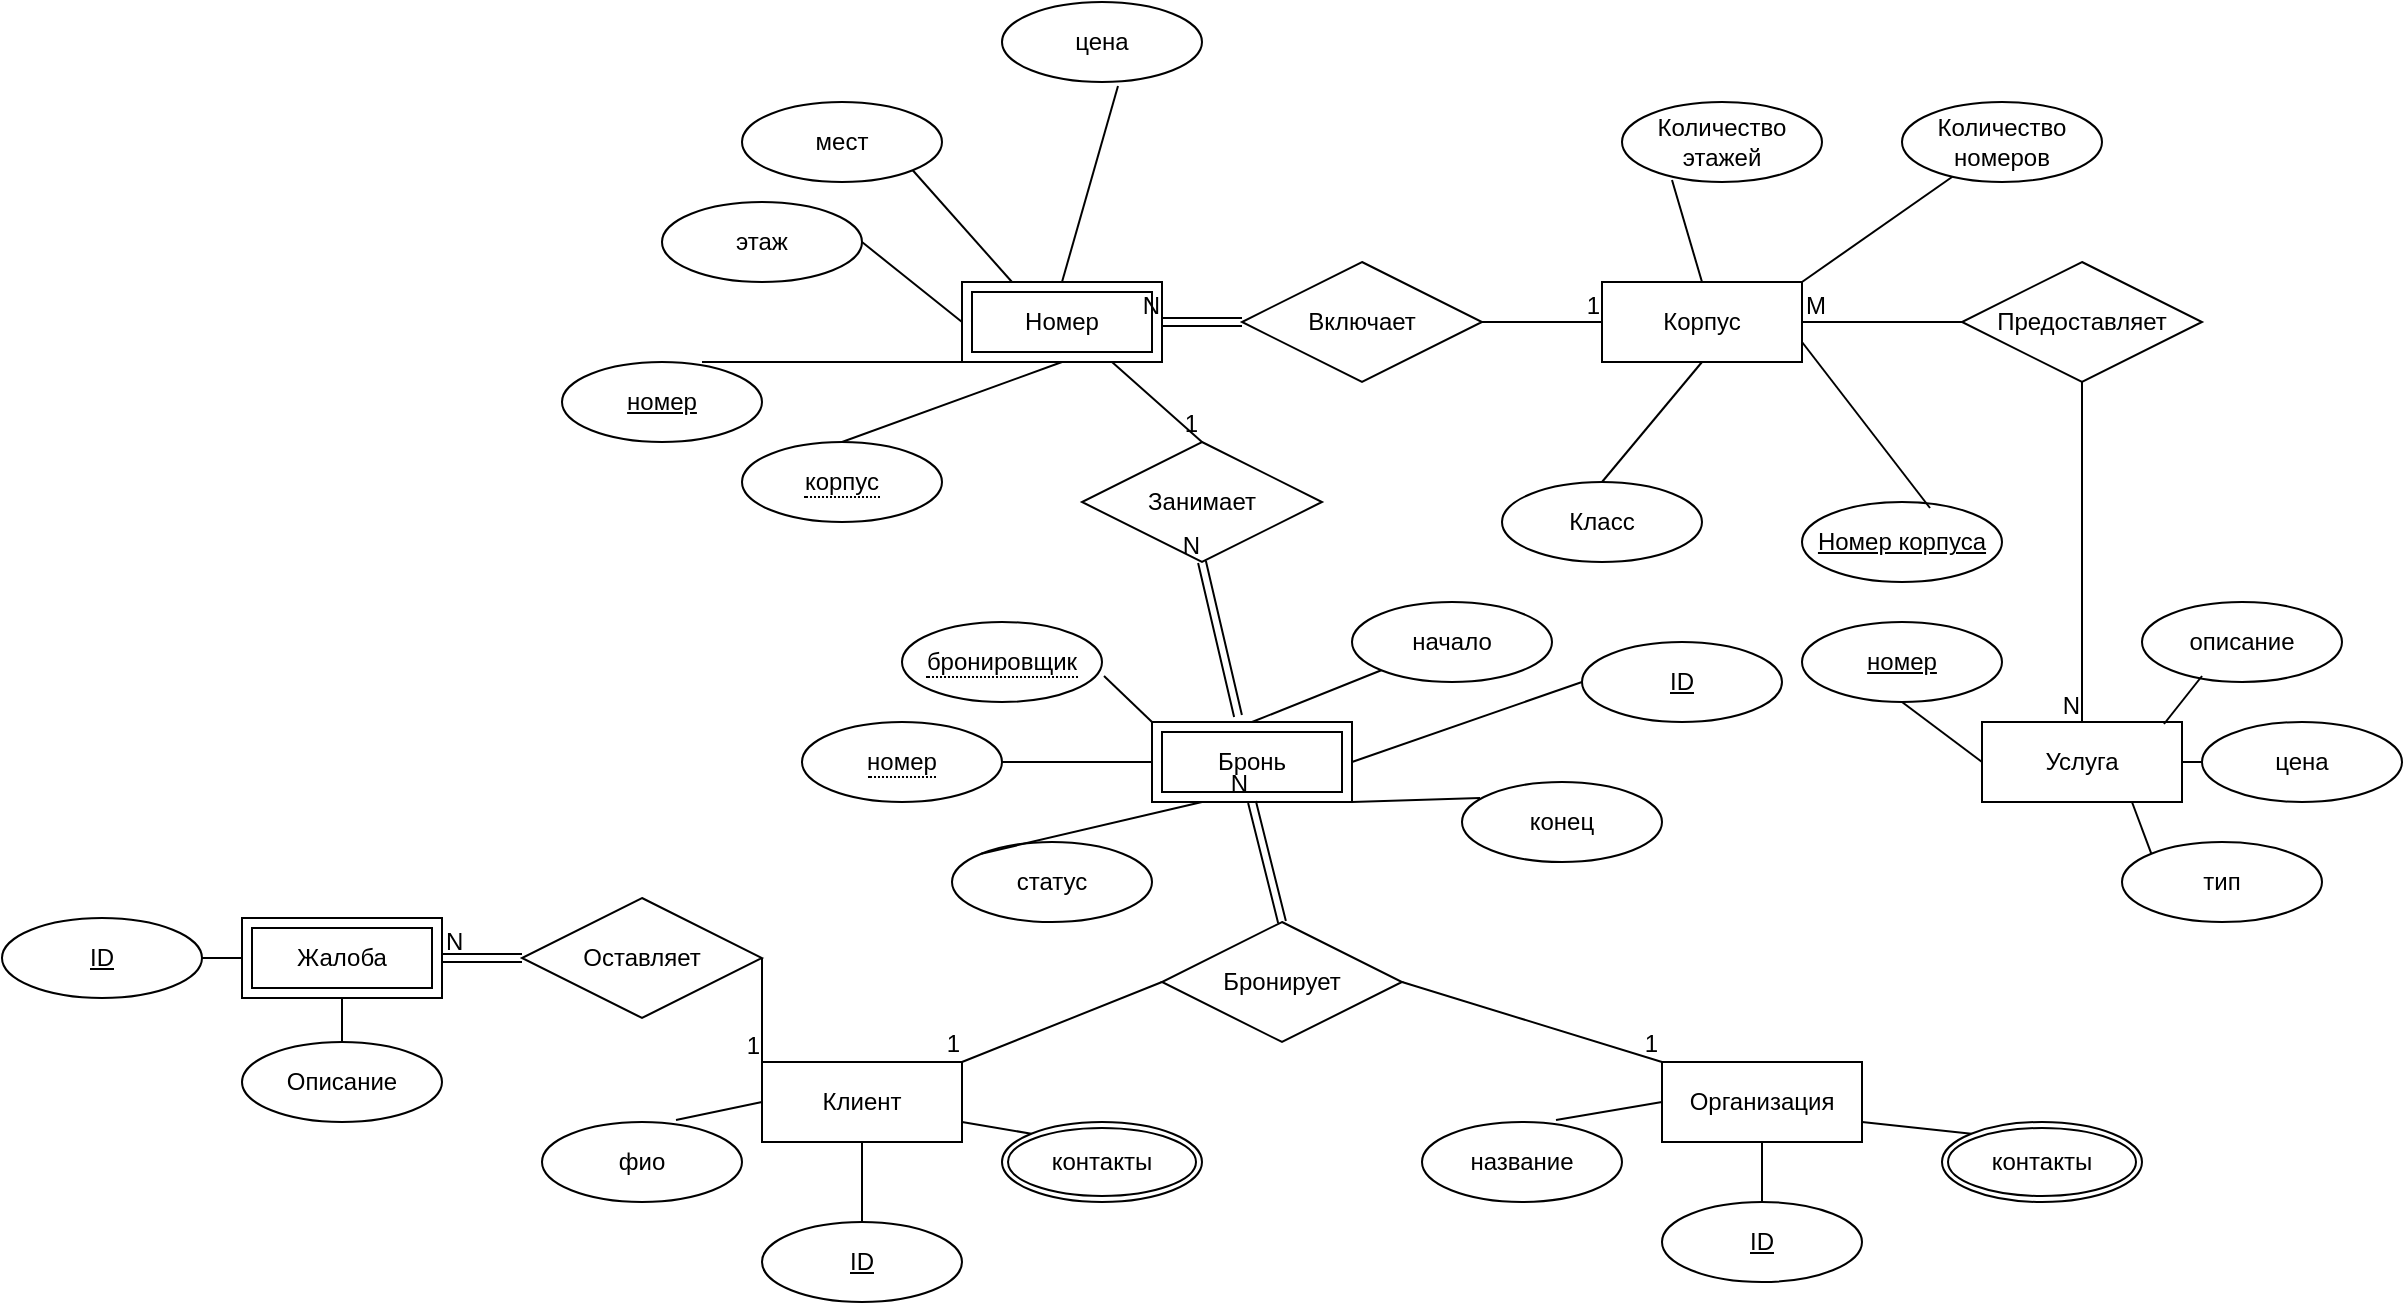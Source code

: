<mxfile version="24.7.16" pages="2">
  <diagram name="Page-1" id="tnWRQZav6FVsuiI4__zg">
    <mxGraphModel grid="1" page="1" gridSize="10" guides="1" tooltips="1" connect="1" arrows="1" fold="1" pageScale="1" pageWidth="850" pageHeight="1100" math="0" shadow="0">
      <root>
        <mxCell id="0" />
        <mxCell id="1" parent="0" />
        <mxCell id="gb5txmjA1XPtc47gKxrp-1" value="&lt;span style=&quot;white-space-collapse: preserve;&quot; data-src-align=&quot;0:6&quot; class=&quot;EzKURWReUAB5oZgtQNkl&quot;&gt;Корпус&lt;/span&gt;" style="whiteSpace=wrap;html=1;align=center;" vertex="1" parent="1">
          <mxGeometry x="610" y="210" width="100" height="40" as="geometry" />
        </mxCell>
        <mxCell id="gb5txmjA1XPtc47gKxrp-2" value="Номер" style="shape=ext;margin=3;double=1;whiteSpace=wrap;html=1;align=center;" vertex="1" parent="1">
          <mxGeometry x="290" y="210" width="100" height="40" as="geometry" />
        </mxCell>
        <mxCell id="gb5txmjA1XPtc47gKxrp-3" value="Клиент" style="whiteSpace=wrap;html=1;align=center;" vertex="1" parent="1">
          <mxGeometry x="190" y="600" width="100" height="40" as="geometry" />
        </mxCell>
        <mxCell id="gb5txmjA1XPtc47gKxrp-5" value="Бронь" style="shape=ext;margin=3;double=1;whiteSpace=wrap;html=1;align=center;" vertex="1" parent="1">
          <mxGeometry x="385" y="430" width="100" height="40" as="geometry" />
        </mxCell>
        <mxCell id="gb5txmjA1XPtc47gKxrp-6" value="&lt;div&gt;Услуга&lt;/div&gt;" style="whiteSpace=wrap;html=1;align=center;" vertex="1" parent="1">
          <mxGeometry x="800" y="430" width="100" height="40" as="geometry" />
        </mxCell>
        <mxCell id="gb5txmjA1XPtc47gKxrp-7" value="Жалоба" style="shape=ext;margin=3;double=1;whiteSpace=wrap;html=1;align=center;" vertex="1" parent="1">
          <mxGeometry x="-70" y="528" width="100" height="40" as="geometry" />
        </mxCell>
        <mxCell id="gb5txmjA1XPtc47gKxrp-9" value="Номер корпуса" style="ellipse;whiteSpace=wrap;html=1;align=center;fontStyle=4;" vertex="1" parent="1">
          <mxGeometry x="710" y="320" width="100" height="40" as="geometry" />
        </mxCell>
        <mxCell id="gb5txmjA1XPtc47gKxrp-11" value="&lt;font size=&quot;1&quot; face=&quot;Arial, sans-serif&quot;&gt;&lt;span style=&quot;white-space-collapse: preserve; font-size: 12px;&quot;&gt;Количество этажей&lt;/span&gt;&lt;/font&gt;" style="ellipse;whiteSpace=wrap;html=1;align=center;" vertex="1" parent="1">
          <mxGeometry x="620" y="120" width="100" height="40" as="geometry" />
        </mxCell>
        <mxCell id="gb5txmjA1XPtc47gKxrp-12" value="Класс" style="ellipse;whiteSpace=wrap;html=1;align=center;" vertex="1" parent="1">
          <mxGeometry x="560" y="310" width="100" height="40" as="geometry" />
        </mxCell>
        <mxCell id="gb5txmjA1XPtc47gKxrp-13" value="&lt;font size=&quot;1&quot; face=&quot;Arial, sans-serif&quot;&gt;&lt;span style=&quot;white-space-collapse: preserve; font-size: 12px;&quot;&gt;Количество номеров&lt;/span&gt;&lt;/font&gt;" style="ellipse;whiteSpace=wrap;html=1;align=center;" vertex="1" parent="1">
          <mxGeometry x="760" y="120" width="100" height="40" as="geometry" />
        </mxCell>
        <mxCell id="gb5txmjA1XPtc47gKxrp-16" value="" style="endArrow=none;html=1;rounded=0;entryX=0.25;entryY=0.975;entryDx=0;entryDy=0;entryPerimeter=0;exitX=0.5;exitY=0;exitDx=0;exitDy=0;" edge="1" parent="1" source="gb5txmjA1XPtc47gKxrp-1" target="gb5txmjA1XPtc47gKxrp-11">
          <mxGeometry relative="1" as="geometry">
            <mxPoint x="400" y="300" as="sourcePoint" />
            <mxPoint x="560" y="300" as="targetPoint" />
          </mxGeometry>
        </mxCell>
        <mxCell id="gb5txmjA1XPtc47gKxrp-17" value="" style="resizable=0;html=1;whiteSpace=wrap;align=right;verticalAlign=bottom;" connectable="0" vertex="1" parent="gb5txmjA1XPtc47gKxrp-16">
          <mxGeometry x="1" relative="1" as="geometry" />
        </mxCell>
        <mxCell id="gb5txmjA1XPtc47gKxrp-18" value="" style="endArrow=none;html=1;rounded=0;exitX=1;exitY=0;exitDx=0;exitDy=0;" edge="1" parent="1" source="gb5txmjA1XPtc47gKxrp-1" target="gb5txmjA1XPtc47gKxrp-13">
          <mxGeometry relative="1" as="geometry">
            <mxPoint x="670" y="220" as="sourcePoint" />
            <mxPoint x="655" y="169" as="targetPoint" />
          </mxGeometry>
        </mxCell>
        <mxCell id="gb5txmjA1XPtc47gKxrp-19" value="" style="resizable=0;html=1;whiteSpace=wrap;align=right;verticalAlign=bottom;" connectable="0" vertex="1" parent="gb5txmjA1XPtc47gKxrp-18">
          <mxGeometry x="1" relative="1" as="geometry" />
        </mxCell>
        <mxCell id="gb5txmjA1XPtc47gKxrp-20" value="" style="endArrow=none;html=1;rounded=0;exitX=1;exitY=0.75;exitDx=0;exitDy=0;entryX=0.64;entryY=0.075;entryDx=0;entryDy=0;entryPerimeter=0;" edge="1" parent="1" source="gb5txmjA1XPtc47gKxrp-1" target="gb5txmjA1XPtc47gKxrp-9">
          <mxGeometry relative="1" as="geometry">
            <mxPoint x="720" y="220" as="sourcePoint" />
            <mxPoint x="795" y="167" as="targetPoint" />
          </mxGeometry>
        </mxCell>
        <mxCell id="gb5txmjA1XPtc47gKxrp-21" value="" style="resizable=0;html=1;whiteSpace=wrap;align=right;verticalAlign=bottom;" connectable="0" vertex="1" parent="gb5txmjA1XPtc47gKxrp-20">
          <mxGeometry x="1" relative="1" as="geometry" />
        </mxCell>
        <mxCell id="gb5txmjA1XPtc47gKxrp-22" value="" style="endArrow=none;html=1;rounded=0;exitX=0.5;exitY=1;exitDx=0;exitDy=0;entryX=0.5;entryY=0;entryDx=0;entryDy=0;" edge="1" parent="1" source="gb5txmjA1XPtc47gKxrp-1" target="gb5txmjA1XPtc47gKxrp-12">
          <mxGeometry relative="1" as="geometry">
            <mxPoint x="730" y="230" as="sourcePoint" />
            <mxPoint x="805" y="177" as="targetPoint" />
          </mxGeometry>
        </mxCell>
        <mxCell id="gb5txmjA1XPtc47gKxrp-23" value="" style="resizable=0;html=1;whiteSpace=wrap;align=right;verticalAlign=bottom;" connectable="0" vertex="1" parent="gb5txmjA1XPtc47gKxrp-22">
          <mxGeometry x="1" relative="1" as="geometry" />
        </mxCell>
        <mxCell id="gb5txmjA1XPtc47gKxrp-25" value="номер" style="ellipse;whiteSpace=wrap;html=1;align=center;fontStyle=4;" vertex="1" parent="1">
          <mxGeometry x="90" y="250" width="100" height="40" as="geometry" />
        </mxCell>
        <mxCell id="gb5txmjA1XPtc47gKxrp-27" value="&lt;span style=&quot;border-bottom: 1px dotted&quot;&gt;корпус&lt;/span&gt;" style="ellipse;whiteSpace=wrap;html=1;align=center;" vertex="1" parent="1">
          <mxGeometry x="180" y="290" width="100" height="40" as="geometry" />
        </mxCell>
        <mxCell id="gb5txmjA1XPtc47gKxrp-28" value="мест" style="ellipse;whiteSpace=wrap;html=1;align=center;" vertex="1" parent="1">
          <mxGeometry x="180" y="120" width="100" height="40" as="geometry" />
        </mxCell>
        <mxCell id="gb5txmjA1XPtc47gKxrp-30" value="этаж" style="ellipse;whiteSpace=wrap;html=1;align=center;" vertex="1" parent="1">
          <mxGeometry x="140" y="170" width="100" height="40" as="geometry" />
        </mxCell>
        <mxCell id="gb5txmjA1XPtc47gKxrp-31" value="цена" style="ellipse;whiteSpace=wrap;html=1;align=center;" vertex="1" parent="1">
          <mxGeometry x="310" y="70" width="100" height="40" as="geometry" />
        </mxCell>
        <mxCell id="gb5txmjA1XPtc47gKxrp-34" value="" style="endArrow=none;html=1;rounded=0;exitX=0.5;exitY=0;exitDx=0;exitDy=0;entryX=0.58;entryY=1.05;entryDx=0;entryDy=0;entryPerimeter=0;" edge="1" parent="1" source="gb5txmjA1XPtc47gKxrp-2" target="gb5txmjA1XPtc47gKxrp-31">
          <mxGeometry relative="1" as="geometry">
            <mxPoint x="322.5" y="183" as="sourcePoint" />
            <mxPoint x="397.5" y="130" as="targetPoint" />
          </mxGeometry>
        </mxCell>
        <mxCell id="gb5txmjA1XPtc47gKxrp-35" value="" style="resizable=0;html=1;whiteSpace=wrap;align=right;verticalAlign=bottom;" connectable="0" vertex="1" parent="gb5txmjA1XPtc47gKxrp-34">
          <mxGeometry x="1" relative="1" as="geometry" />
        </mxCell>
        <mxCell id="gb5txmjA1XPtc47gKxrp-37" value="" style="endArrow=none;html=1;rounded=0;exitX=0.5;exitY=0;exitDx=0;exitDy=0;entryX=0.5;entryY=1;entryDx=0;entryDy=0;" edge="1" parent="1" source="gb5txmjA1XPtc47gKxrp-27" target="gb5txmjA1XPtc47gKxrp-2">
          <mxGeometry relative="1" as="geometry">
            <mxPoint x="360" y="300" as="sourcePoint" />
            <mxPoint x="435" y="247" as="targetPoint" />
          </mxGeometry>
        </mxCell>
        <mxCell id="gb5txmjA1XPtc47gKxrp-38" value="" style="resizable=0;html=1;whiteSpace=wrap;align=right;verticalAlign=bottom;" connectable="0" vertex="1" parent="gb5txmjA1XPtc47gKxrp-37">
          <mxGeometry x="1" relative="1" as="geometry" />
        </mxCell>
        <mxCell id="gb5txmjA1XPtc47gKxrp-39" value="" style="endArrow=none;html=1;rounded=0;exitX=0.7;exitY=0;exitDx=0;exitDy=0;entryX=0.25;entryY=1;entryDx=0;entryDy=0;exitPerimeter=0;" edge="1" parent="1" source="gb5txmjA1XPtc47gKxrp-25" target="gb5txmjA1XPtc47gKxrp-2">
          <mxGeometry relative="1" as="geometry">
            <mxPoint x="370" y="330" as="sourcePoint" />
            <mxPoint x="350" y="260" as="targetPoint" />
          </mxGeometry>
        </mxCell>
        <mxCell id="gb5txmjA1XPtc47gKxrp-40" value="" style="resizable=0;html=1;whiteSpace=wrap;align=right;verticalAlign=bottom;" connectable="0" vertex="1" parent="gb5txmjA1XPtc47gKxrp-39">
          <mxGeometry x="1" relative="1" as="geometry" />
        </mxCell>
        <mxCell id="gb5txmjA1XPtc47gKxrp-41" value="" style="endArrow=none;html=1;rounded=0;exitX=0.25;exitY=0;exitDx=0;exitDy=0;entryX=1;entryY=1;entryDx=0;entryDy=0;" edge="1" parent="1" source="gb5txmjA1XPtc47gKxrp-2" target="gb5txmjA1XPtc47gKxrp-28">
          <mxGeometry relative="1" as="geometry">
            <mxPoint x="380" y="340" as="sourcePoint" />
            <mxPoint x="360" y="270" as="targetPoint" />
          </mxGeometry>
        </mxCell>
        <mxCell id="gb5txmjA1XPtc47gKxrp-42" value="" style="resizable=0;html=1;whiteSpace=wrap;align=right;verticalAlign=bottom;" connectable="0" vertex="1" parent="gb5txmjA1XPtc47gKxrp-41">
          <mxGeometry x="1" relative="1" as="geometry" />
        </mxCell>
        <mxCell id="gb5txmjA1XPtc47gKxrp-43" value="" style="endArrow=none;html=1;rounded=0;exitX=0;exitY=0.5;exitDx=0;exitDy=0;entryX=1;entryY=0.5;entryDx=0;entryDy=0;" edge="1" parent="1" source="gb5txmjA1XPtc47gKxrp-2" target="gb5txmjA1XPtc47gKxrp-30">
          <mxGeometry relative="1" as="geometry">
            <mxPoint x="390" y="350" as="sourcePoint" />
            <mxPoint x="170" y="210" as="targetPoint" />
          </mxGeometry>
        </mxCell>
        <mxCell id="gb5txmjA1XPtc47gKxrp-44" value="" style="resizable=0;html=1;whiteSpace=wrap;align=right;verticalAlign=bottom;" connectable="0" vertex="1" parent="gb5txmjA1XPtc47gKxrp-43">
          <mxGeometry x="1" relative="1" as="geometry" />
        </mxCell>
        <mxCell id="gb5txmjA1XPtc47gKxrp-45" value="Включает" style="shape=rhombus;perimeter=rhombusPerimeter;whiteSpace=wrap;html=1;align=center;" vertex="1" parent="1">
          <mxGeometry x="430" y="200" width="120" height="60" as="geometry" />
        </mxCell>
        <mxCell id="gb5txmjA1XPtc47gKxrp-46" value="" style="endArrow=none;html=1;rounded=0;entryX=0;entryY=0.5;entryDx=0;entryDy=0;" edge="1" parent="1" source="gb5txmjA1XPtc47gKxrp-45" target="gb5txmjA1XPtc47gKxrp-1">
          <mxGeometry relative="1" as="geometry">
            <mxPoint x="560" y="210" as="sourcePoint" />
            <mxPoint x="640" y="290" as="targetPoint" />
          </mxGeometry>
        </mxCell>
        <mxCell id="gb5txmjA1XPtc47gKxrp-47" value="1" style="resizable=0;html=1;whiteSpace=wrap;align=right;verticalAlign=bottom;" connectable="0" vertex="1" parent="gb5txmjA1XPtc47gKxrp-46">
          <mxGeometry x="1" relative="1" as="geometry" />
        </mxCell>
        <mxCell id="gb5txmjA1XPtc47gKxrp-48" value="" style="shape=link;html=1;rounded=0;exitX=0;exitY=0.5;exitDx=0;exitDy=0;" edge="1" parent="1" source="gb5txmjA1XPtc47gKxrp-45" target="gb5txmjA1XPtc47gKxrp-2">
          <mxGeometry relative="1" as="geometry">
            <mxPoint x="440" y="220" as="sourcePoint" />
            <mxPoint x="420" y="280" as="targetPoint" />
          </mxGeometry>
        </mxCell>
        <mxCell id="gb5txmjA1XPtc47gKxrp-49" value="N" style="resizable=0;html=1;whiteSpace=wrap;align=right;verticalAlign=bottom;" connectable="0" vertex="1" parent="gb5txmjA1XPtc47gKxrp-48">
          <mxGeometry x="1" relative="1" as="geometry" />
        </mxCell>
        <mxCell id="gb5txmjA1XPtc47gKxrp-50" value="Предоставляет" style="shape=rhombus;perimeter=rhombusPerimeter;whiteSpace=wrap;html=1;align=center;" vertex="1" parent="1">
          <mxGeometry x="790" y="200" width="120" height="60" as="geometry" />
        </mxCell>
        <mxCell id="gb5txmjA1XPtc47gKxrp-51" value="" style="endArrow=none;html=1;rounded=0;exitX=1;exitY=0.5;exitDx=0;exitDy=0;entryX=0;entryY=0.5;entryDx=0;entryDy=0;" edge="1" parent="1" source="gb5txmjA1XPtc47gKxrp-1" target="gb5txmjA1XPtc47gKxrp-50">
          <mxGeometry relative="1" as="geometry">
            <mxPoint x="690" y="280" as="sourcePoint" />
            <mxPoint x="850" y="280" as="targetPoint" />
          </mxGeometry>
        </mxCell>
        <mxCell id="gb5txmjA1XPtc47gKxrp-52" value="M" style="resizable=0;html=1;whiteSpace=wrap;align=left;verticalAlign=bottom;" connectable="0" vertex="1" parent="gb5txmjA1XPtc47gKxrp-51">
          <mxGeometry x="-1" relative="1" as="geometry" />
        </mxCell>
        <mxCell id="gb5txmjA1XPtc47gKxrp-53" value="" style="resizable=0;html=1;whiteSpace=wrap;align=right;verticalAlign=bottom;" connectable="0" vertex="1" parent="gb5txmjA1XPtc47gKxrp-51">
          <mxGeometry x="1" relative="1" as="geometry" />
        </mxCell>
        <mxCell id="gb5txmjA1XPtc47gKxrp-54" value="" style="endArrow=none;html=1;rounded=0;exitX=0.5;exitY=1;exitDx=0;exitDy=0;entryX=0.5;entryY=0;entryDx=0;entryDy=0;" edge="1" parent="1" source="gb5txmjA1XPtc47gKxrp-50" target="gb5txmjA1XPtc47gKxrp-6">
          <mxGeometry relative="1" as="geometry">
            <mxPoint x="990" y="360" as="sourcePoint" />
            <mxPoint x="860" y="380" as="targetPoint" />
          </mxGeometry>
        </mxCell>
        <mxCell id="gb5txmjA1XPtc47gKxrp-55" value="" style="resizable=0;html=1;whiteSpace=wrap;align=left;verticalAlign=bottom;" connectable="0" vertex="1" parent="gb5txmjA1XPtc47gKxrp-54">
          <mxGeometry x="-1" relative="1" as="geometry" />
        </mxCell>
        <mxCell id="gb5txmjA1XPtc47gKxrp-56" value="N" style="resizable=0;html=1;whiteSpace=wrap;align=right;verticalAlign=bottom;" connectable="0" vertex="1" parent="gb5txmjA1XPtc47gKxrp-54">
          <mxGeometry x="1" relative="1" as="geometry" />
        </mxCell>
        <mxCell id="gb5txmjA1XPtc47gKxrp-58" value="номер" style="ellipse;whiteSpace=wrap;html=1;align=center;fontStyle=4;" vertex="1" parent="1">
          <mxGeometry x="710" y="380" width="100" height="40" as="geometry" />
        </mxCell>
        <mxCell id="gb5txmjA1XPtc47gKxrp-59" value="тип" style="ellipse;whiteSpace=wrap;html=1;align=center;" vertex="1" parent="1">
          <mxGeometry x="870" y="490" width="100" height="40" as="geometry" />
        </mxCell>
        <mxCell id="gb5txmjA1XPtc47gKxrp-60" value="цена" style="ellipse;whiteSpace=wrap;html=1;align=center;" vertex="1" parent="1">
          <mxGeometry x="910" y="430" width="100" height="40" as="geometry" />
        </mxCell>
        <mxCell id="gb5txmjA1XPtc47gKxrp-61" value="описание" style="ellipse;whiteSpace=wrap;html=1;align=center;" vertex="1" parent="1">
          <mxGeometry x="880" y="370" width="100" height="40" as="geometry" />
        </mxCell>
        <mxCell id="gb5txmjA1XPtc47gKxrp-62" value="" style="endArrow=none;html=1;rounded=0;exitX=0.5;exitY=1;exitDx=0;exitDy=0;entryX=0;entryY=0.5;entryDx=0;entryDy=0;" edge="1" parent="1" source="gb5txmjA1XPtc47gKxrp-58" target="gb5txmjA1XPtc47gKxrp-6">
          <mxGeometry relative="1" as="geometry">
            <mxPoint x="550" y="490" as="sourcePoint" />
            <mxPoint x="710" y="490" as="targetPoint" />
          </mxGeometry>
        </mxCell>
        <mxCell id="gb5txmjA1XPtc47gKxrp-63" value="" style="endArrow=none;html=1;rounded=0;exitX=0.91;exitY=0.025;exitDx=0;exitDy=0;exitPerimeter=0;entryX=0.3;entryY=0.925;entryDx=0;entryDy=0;entryPerimeter=0;" edge="1" parent="1" source="gb5txmjA1XPtc47gKxrp-6" target="gb5txmjA1XPtc47gKxrp-61">
          <mxGeometry relative="1" as="geometry">
            <mxPoint x="780" y="500" as="sourcePoint" />
            <mxPoint x="940" y="500" as="targetPoint" />
          </mxGeometry>
        </mxCell>
        <mxCell id="gb5txmjA1XPtc47gKxrp-64" value="" style="endArrow=none;html=1;rounded=0;exitX=1;exitY=0.5;exitDx=0;exitDy=0;entryX=0;entryY=0.5;entryDx=0;entryDy=0;" edge="1" parent="1" source="gb5txmjA1XPtc47gKxrp-6" target="gb5txmjA1XPtc47gKxrp-60">
          <mxGeometry relative="1" as="geometry">
            <mxPoint x="790" y="510" as="sourcePoint" />
            <mxPoint x="950" y="510" as="targetPoint" />
          </mxGeometry>
        </mxCell>
        <mxCell id="gb5txmjA1XPtc47gKxrp-65" value="" style="endArrow=none;html=1;rounded=0;exitX=0.75;exitY=1;exitDx=0;exitDy=0;entryX=0;entryY=0;entryDx=0;entryDy=0;" edge="1" parent="1" source="gb5txmjA1XPtc47gKxrp-6" target="gb5txmjA1XPtc47gKxrp-59">
          <mxGeometry relative="1" as="geometry">
            <mxPoint x="910" y="460" as="sourcePoint" />
            <mxPoint x="940" y="460" as="targetPoint" />
          </mxGeometry>
        </mxCell>
        <mxCell id="gb5txmjA1XPtc47gKxrp-66" value="ID" style="ellipse;whiteSpace=wrap;html=1;align=center;fontStyle=4;" vertex="1" parent="1">
          <mxGeometry x="190" y="680" width="100" height="40" as="geometry" />
        </mxCell>
        <mxCell id="gb5txmjA1XPtc47gKxrp-68" value="фио" style="ellipse;whiteSpace=wrap;html=1;align=center;" vertex="1" parent="1">
          <mxGeometry x="80" y="630" width="100" height="40" as="geometry" />
        </mxCell>
        <mxCell id="gb5txmjA1XPtc47gKxrp-70" value="контакты" style="ellipse;shape=doubleEllipse;margin=3;whiteSpace=wrap;html=1;align=center;" vertex="1" parent="1">
          <mxGeometry x="310" y="630" width="100" height="40" as="geometry" />
        </mxCell>
        <mxCell id="gb5txmjA1XPtc47gKxrp-72" value="" style="endArrow=none;html=1;rounded=0;exitX=0.67;exitY=-0.025;exitDx=0;exitDy=0;exitPerimeter=0;entryX=0;entryY=0.5;entryDx=0;entryDy=0;" edge="1" parent="1" source="gb5txmjA1XPtc47gKxrp-68" target="gb5txmjA1XPtc47gKxrp-3">
          <mxGeometry relative="1" as="geometry">
            <mxPoint x="130" y="570" as="sourcePoint" />
            <mxPoint x="290" y="570" as="targetPoint" />
          </mxGeometry>
        </mxCell>
        <mxCell id="gb5txmjA1XPtc47gKxrp-73" value="" style="endArrow=none;html=1;rounded=0;exitX=0.5;exitY=1;exitDx=0;exitDy=0;entryX=0.5;entryY=0;entryDx=0;entryDy=0;" edge="1" parent="1" source="gb5txmjA1XPtc47gKxrp-3" target="gb5txmjA1XPtc47gKxrp-66">
          <mxGeometry relative="1" as="geometry">
            <mxPoint x="230" y="670" as="sourcePoint" />
            <mxPoint x="390" y="670" as="targetPoint" />
          </mxGeometry>
        </mxCell>
        <mxCell id="gb5txmjA1XPtc47gKxrp-74" value="" style="endArrow=none;html=1;rounded=0;exitX=1;exitY=0.75;exitDx=0;exitDy=0;entryX=0;entryY=0;entryDx=0;entryDy=0;" edge="1" parent="1" source="gb5txmjA1XPtc47gKxrp-3" target="gb5txmjA1XPtc47gKxrp-70">
          <mxGeometry relative="1" as="geometry">
            <mxPoint x="300" y="620" as="sourcePoint" />
            <mxPoint x="460" y="620" as="targetPoint" />
          </mxGeometry>
        </mxCell>
        <mxCell id="gb5txmjA1XPtc47gKxrp-75" value="Организация" style="whiteSpace=wrap;html=1;align=center;" vertex="1" parent="1">
          <mxGeometry x="640" y="600" width="100" height="40" as="geometry" />
        </mxCell>
        <mxCell id="gb5txmjA1XPtc47gKxrp-76" value="ID" style="ellipse;whiteSpace=wrap;html=1;align=center;fontStyle=4;" vertex="1" parent="1">
          <mxGeometry x="640" y="670" width="100" height="40" as="geometry" />
        </mxCell>
        <mxCell id="gb5txmjA1XPtc47gKxrp-77" value="название" style="ellipse;whiteSpace=wrap;html=1;align=center;" vertex="1" parent="1">
          <mxGeometry x="520" y="630" width="100" height="40" as="geometry" />
        </mxCell>
        <mxCell id="gb5txmjA1XPtc47gKxrp-78" value="контакты" style="ellipse;shape=doubleEllipse;margin=3;whiteSpace=wrap;html=1;align=center;" vertex="1" parent="1">
          <mxGeometry x="780" y="630" width="100" height="40" as="geometry" />
        </mxCell>
        <mxCell id="gb5txmjA1XPtc47gKxrp-79" value="" style="endArrow=none;html=1;rounded=0;exitX=0.67;exitY=-0.025;exitDx=0;exitDy=0;exitPerimeter=0;entryX=0;entryY=0.5;entryDx=0;entryDy=0;" edge="1" parent="1" source="gb5txmjA1XPtc47gKxrp-77" target="gb5txmjA1XPtc47gKxrp-75">
          <mxGeometry relative="1" as="geometry">
            <mxPoint x="580" y="570" as="sourcePoint" />
            <mxPoint x="740" y="570" as="targetPoint" />
          </mxGeometry>
        </mxCell>
        <mxCell id="gb5txmjA1XPtc47gKxrp-80" value="" style="endArrow=none;html=1;rounded=0;exitX=0.5;exitY=1;exitDx=0;exitDy=0;entryX=0.5;entryY=0;entryDx=0;entryDy=0;" edge="1" parent="1" source="gb5txmjA1XPtc47gKxrp-75" target="gb5txmjA1XPtc47gKxrp-76">
          <mxGeometry relative="1" as="geometry">
            <mxPoint x="680" y="670" as="sourcePoint" />
            <mxPoint x="840" y="670" as="targetPoint" />
          </mxGeometry>
        </mxCell>
        <mxCell id="gb5txmjA1XPtc47gKxrp-81" value="" style="endArrow=none;html=1;rounded=0;exitX=1;exitY=0.75;exitDx=0;exitDy=0;entryX=0;entryY=0;entryDx=0;entryDy=0;" edge="1" parent="1" source="gb5txmjA1XPtc47gKxrp-75" target="gb5txmjA1XPtc47gKxrp-78">
          <mxGeometry relative="1" as="geometry">
            <mxPoint x="750" y="620" as="sourcePoint" />
            <mxPoint x="910" y="620" as="targetPoint" />
          </mxGeometry>
        </mxCell>
        <mxCell id="gb5txmjA1XPtc47gKxrp-83" value="ID" style="ellipse;whiteSpace=wrap;html=1;align=center;fontStyle=4;" vertex="1" parent="1">
          <mxGeometry x="600" y="390" width="100" height="40" as="geometry" />
        </mxCell>
        <mxCell id="gb5txmjA1XPtc47gKxrp-84" value="начало" style="ellipse;whiteSpace=wrap;html=1;align=center;" vertex="1" parent="1">
          <mxGeometry x="485" y="370" width="100" height="40" as="geometry" />
        </mxCell>
        <mxCell id="gb5txmjA1XPtc47gKxrp-85" value="конец" style="ellipse;whiteSpace=wrap;html=1;align=center;" vertex="1" parent="1">
          <mxGeometry x="540" y="460" width="100" height="40" as="geometry" />
        </mxCell>
        <mxCell id="gb5txmjA1XPtc47gKxrp-86" value="ID" style="ellipse;whiteSpace=wrap;html=1;align=center;fontStyle=4;" vertex="1" parent="1">
          <mxGeometry x="-190" y="528" width="100" height="40" as="geometry" />
        </mxCell>
        <mxCell id="gb5txmjA1XPtc47gKxrp-87" value="" style="endArrow=none;html=1;rounded=0;exitX=1;exitY=0.5;exitDx=0;exitDy=0;entryX=0;entryY=0.5;entryDx=0;entryDy=0;" edge="1" parent="1" source="gb5txmjA1XPtc47gKxrp-86" target="gb5txmjA1XPtc47gKxrp-7">
          <mxGeometry relative="1" as="geometry">
            <mxPoint x="-210" y="512.5" as="sourcePoint" />
            <mxPoint x="-50" y="512.5" as="targetPoint" />
          </mxGeometry>
        </mxCell>
        <mxCell id="gb5txmjA1XPtc47gKxrp-88" value="Описание" style="ellipse;whiteSpace=wrap;html=1;align=center;" vertex="1" parent="1">
          <mxGeometry x="-70" y="590" width="100" height="40" as="geometry" />
        </mxCell>
        <mxCell id="gb5txmjA1XPtc47gKxrp-89" value="" style="endArrow=none;html=1;rounded=0;entryX=0.5;entryY=1;entryDx=0;entryDy=0;exitX=0.5;exitY=0;exitDx=0;exitDy=0;" edge="1" parent="1" source="gb5txmjA1XPtc47gKxrp-88" target="gb5txmjA1XPtc47gKxrp-7">
          <mxGeometry relative="1" as="geometry">
            <mxPoint x="-20" y="600" as="sourcePoint" />
            <mxPoint x="-60" y="423" as="targetPoint" />
          </mxGeometry>
        </mxCell>
        <mxCell id="gb5txmjA1XPtc47gKxrp-90" value="Оставляет" style="shape=rhombus;perimeter=rhombusPerimeter;whiteSpace=wrap;html=1;align=center;" vertex="1" parent="1">
          <mxGeometry x="70" y="518" width="120" height="60" as="geometry" />
        </mxCell>
        <mxCell id="KE7EKHYD7FU9X_yzX1Si-1" value="" style="shape=link;html=1;rounded=0;exitX=1;exitY=0.5;exitDx=0;exitDy=0;entryX=0;entryY=0.5;entryDx=0;entryDy=0;" edge="1" parent="1" source="gb5txmjA1XPtc47gKxrp-7" target="gb5txmjA1XPtc47gKxrp-90">
          <mxGeometry relative="1" as="geometry">
            <mxPoint x="-110" y="672.5" as="sourcePoint" />
            <mxPoint x="50" y="672.5" as="targetPoint" />
          </mxGeometry>
        </mxCell>
        <mxCell id="KE7EKHYD7FU9X_yzX1Si-2" value="N" style="resizable=0;html=1;whiteSpace=wrap;align=left;verticalAlign=bottom;" connectable="0" vertex="1" parent="KE7EKHYD7FU9X_yzX1Si-1">
          <mxGeometry x="-1" relative="1" as="geometry" />
        </mxCell>
        <mxCell id="KE7EKHYD7FU9X_yzX1Si-3" value="" style="resizable=0;html=1;whiteSpace=wrap;align=right;verticalAlign=bottom;" connectable="0" vertex="1" parent="KE7EKHYD7FU9X_yzX1Si-1">
          <mxGeometry x="1" relative="1" as="geometry" />
        </mxCell>
        <mxCell id="KE7EKHYD7FU9X_yzX1Si-4" value="" style="endArrow=none;html=1;rounded=0;exitX=1;exitY=0.5;exitDx=0;exitDy=0;entryX=0;entryY=0;entryDx=0;entryDy=0;" edge="1" parent="1" source="gb5txmjA1XPtc47gKxrp-90" target="gb5txmjA1XPtc47gKxrp-3">
          <mxGeometry relative="1" as="geometry">
            <mxPoint x="180" y="560" as="sourcePoint" />
            <mxPoint x="340" y="560" as="targetPoint" />
          </mxGeometry>
        </mxCell>
        <mxCell id="KE7EKHYD7FU9X_yzX1Si-5" value="1" style="resizable=0;html=1;whiteSpace=wrap;align=right;verticalAlign=bottom;" connectable="0" vertex="1" parent="KE7EKHYD7FU9X_yzX1Si-4">
          <mxGeometry x="1" relative="1" as="geometry" />
        </mxCell>
        <mxCell id="KE7EKHYD7FU9X_yzX1Si-6" value="статус" style="ellipse;whiteSpace=wrap;html=1;align=center;" vertex="1" parent="1">
          <mxGeometry x="285" y="490" width="100" height="40" as="geometry" />
        </mxCell>
        <mxCell id="KE7EKHYD7FU9X_yzX1Si-7" value="&lt;span style=&quot;border-bottom: 1px dotted&quot;&gt;номер&lt;/span&gt;" style="ellipse;whiteSpace=wrap;html=1;align=center;" vertex="1" parent="1">
          <mxGeometry x="210" y="430" width="100" height="40" as="geometry" />
        </mxCell>
        <mxCell id="KE7EKHYD7FU9X_yzX1Si-8" value="&lt;span style=&quot;border-bottom: 1px dotted&quot;&gt;бронировщик&lt;/span&gt;" style="ellipse;whiteSpace=wrap;html=1;align=center;" vertex="1" parent="1">
          <mxGeometry x="260" y="380" width="100" height="40" as="geometry" />
        </mxCell>
        <mxCell id="KE7EKHYD7FU9X_yzX1Si-9" value="" style="endArrow=none;html=1;rounded=0;exitX=1;exitY=0.5;exitDx=0;exitDy=0;entryX=0;entryY=0.5;entryDx=0;entryDy=0;" edge="1" parent="1" source="KE7EKHYD7FU9X_yzX1Si-7" target="gb5txmjA1XPtc47gKxrp-5">
          <mxGeometry relative="1" as="geometry">
            <mxPoint x="350" y="420" as="sourcePoint" />
            <mxPoint x="510" y="420" as="targetPoint" />
          </mxGeometry>
        </mxCell>
        <mxCell id="KE7EKHYD7FU9X_yzX1Si-10" value="" style="endArrow=none;html=1;rounded=0;exitX=1.01;exitY=0.675;exitDx=0;exitDy=0;exitPerimeter=0;entryX=0;entryY=0;entryDx=0;entryDy=0;" edge="1" parent="1" source="KE7EKHYD7FU9X_yzX1Si-8" target="gb5txmjA1XPtc47gKxrp-5">
          <mxGeometry relative="1" as="geometry">
            <mxPoint x="350" y="420" as="sourcePoint" />
            <mxPoint x="510" y="420" as="targetPoint" />
          </mxGeometry>
        </mxCell>
        <mxCell id="KE7EKHYD7FU9X_yzX1Si-11" value="" style="endArrow=none;html=1;rounded=0;entryX=0.25;entryY=1;entryDx=0;entryDy=0;exitX=0;exitY=0;exitDx=0;exitDy=0;" edge="1" parent="1" source="KE7EKHYD7FU9X_yzX1Si-6" target="gb5txmjA1XPtc47gKxrp-5">
          <mxGeometry relative="1" as="geometry">
            <mxPoint x="350" y="420" as="sourcePoint" />
            <mxPoint x="510" y="420" as="targetPoint" />
          </mxGeometry>
        </mxCell>
        <mxCell id="KE7EKHYD7FU9X_yzX1Si-12" value="" style="endArrow=none;html=1;rounded=0;entryX=0.09;entryY=0.2;entryDx=0;entryDy=0;entryPerimeter=0;exitX=1;exitY=1;exitDx=0;exitDy=0;" edge="1" parent="1" source="gb5txmjA1XPtc47gKxrp-5" target="gb5txmjA1XPtc47gKxrp-85">
          <mxGeometry relative="1" as="geometry">
            <mxPoint x="350" y="420" as="sourcePoint" />
            <mxPoint x="510" y="420" as="targetPoint" />
          </mxGeometry>
        </mxCell>
        <mxCell id="KE7EKHYD7FU9X_yzX1Si-13" value="" style="endArrow=none;html=1;rounded=0;entryX=0;entryY=0.5;entryDx=0;entryDy=0;exitX=1;exitY=0.5;exitDx=0;exitDy=0;" edge="1" parent="1" source="gb5txmjA1XPtc47gKxrp-5" target="gb5txmjA1XPtc47gKxrp-83">
          <mxGeometry relative="1" as="geometry">
            <mxPoint x="350" y="420" as="sourcePoint" />
            <mxPoint x="510" y="420" as="targetPoint" />
          </mxGeometry>
        </mxCell>
        <mxCell id="KE7EKHYD7FU9X_yzX1Si-14" value="" style="endArrow=none;html=1;rounded=0;entryX=0;entryY=1;entryDx=0;entryDy=0;exitX=0.5;exitY=0;exitDx=0;exitDy=0;" edge="1" parent="1" source="gb5txmjA1XPtc47gKxrp-5" target="gb5txmjA1XPtc47gKxrp-84">
          <mxGeometry relative="1" as="geometry">
            <mxPoint x="350" y="420" as="sourcePoint" />
            <mxPoint x="510" y="420" as="targetPoint" />
          </mxGeometry>
        </mxCell>
        <mxCell id="KE7EKHYD7FU9X_yzX1Si-15" value="Бронирует" style="shape=rhombus;perimeter=rhombusPerimeter;whiteSpace=wrap;html=1;align=center;" vertex="1" parent="1">
          <mxGeometry x="390" y="530" width="120" height="60" as="geometry" />
        </mxCell>
        <mxCell id="KE7EKHYD7FU9X_yzX1Si-16" value="" style="shape=link;html=1;rounded=0;entryX=0.5;entryY=1;entryDx=0;entryDy=0;exitX=0.5;exitY=0;exitDx=0;exitDy=0;" edge="1" parent="1" source="KE7EKHYD7FU9X_yzX1Si-15" target="gb5txmjA1XPtc47gKxrp-5">
          <mxGeometry relative="1" as="geometry">
            <mxPoint x="310" y="530" as="sourcePoint" />
            <mxPoint x="470" y="530" as="targetPoint" />
          </mxGeometry>
        </mxCell>
        <mxCell id="KE7EKHYD7FU9X_yzX1Si-17" value="N" style="resizable=0;html=1;whiteSpace=wrap;align=right;verticalAlign=bottom;" connectable="0" vertex="1" parent="KE7EKHYD7FU9X_yzX1Si-16">
          <mxGeometry x="1" relative="1" as="geometry" />
        </mxCell>
        <mxCell id="KE7EKHYD7FU9X_yzX1Si-18" value="" style="endArrow=none;html=1;rounded=0;exitX=1;exitY=0.5;exitDx=0;exitDy=0;entryX=0;entryY=0;entryDx=0;entryDy=0;" edge="1" parent="1" source="KE7EKHYD7FU9X_yzX1Si-15" target="gb5txmjA1XPtc47gKxrp-75">
          <mxGeometry relative="1" as="geometry">
            <mxPoint x="290" y="610" as="sourcePoint" />
            <mxPoint x="450" y="610" as="targetPoint" />
          </mxGeometry>
        </mxCell>
        <mxCell id="KE7EKHYD7FU9X_yzX1Si-19" value="1" style="resizable=0;html=1;whiteSpace=wrap;align=right;verticalAlign=bottom;" connectable="0" vertex="1" parent="KE7EKHYD7FU9X_yzX1Si-18">
          <mxGeometry x="1" relative="1" as="geometry" />
        </mxCell>
        <mxCell id="KE7EKHYD7FU9X_yzX1Si-20" value="" style="endArrow=none;html=1;rounded=0;exitX=0;exitY=0.5;exitDx=0;exitDy=0;entryX=1;entryY=0;entryDx=0;entryDy=0;" edge="1" parent="1" source="KE7EKHYD7FU9X_yzX1Si-15" target="gb5txmjA1XPtc47gKxrp-3">
          <mxGeometry relative="1" as="geometry">
            <mxPoint x="230" y="578" as="sourcePoint" />
            <mxPoint x="360" y="618" as="targetPoint" />
          </mxGeometry>
        </mxCell>
        <mxCell id="KE7EKHYD7FU9X_yzX1Si-21" value="1" style="resizable=0;html=1;whiteSpace=wrap;align=right;verticalAlign=bottom;" connectable="0" vertex="1" parent="KE7EKHYD7FU9X_yzX1Si-20">
          <mxGeometry x="1" relative="1" as="geometry" />
        </mxCell>
        <mxCell id="KE7EKHYD7FU9X_yzX1Si-22" value="Занимает" style="shape=rhombus;perimeter=rhombusPerimeter;whiteSpace=wrap;html=1;align=center;" vertex="1" parent="1">
          <mxGeometry x="350" y="290" width="120" height="60" as="geometry" />
        </mxCell>
        <mxCell id="KE7EKHYD7FU9X_yzX1Si-23" value="" style="endArrow=none;html=1;rounded=0;exitX=0.75;exitY=1;exitDx=0;exitDy=0;entryX=0.5;entryY=0;entryDx=0;entryDy=0;" edge="1" parent="1" source="gb5txmjA1XPtc47gKxrp-2" target="KE7EKHYD7FU9X_yzX1Si-22">
          <mxGeometry relative="1" as="geometry">
            <mxPoint x="70" y="460" as="sourcePoint" />
            <mxPoint x="230" y="460" as="targetPoint" />
          </mxGeometry>
        </mxCell>
        <mxCell id="KE7EKHYD7FU9X_yzX1Si-24" value="1" style="resizable=0;html=1;whiteSpace=wrap;align=right;verticalAlign=bottom;" connectable="0" vertex="1" parent="KE7EKHYD7FU9X_yzX1Si-23">
          <mxGeometry x="1" relative="1" as="geometry" />
        </mxCell>
        <mxCell id="KE7EKHYD7FU9X_yzX1Si-25" value="" style="shape=link;html=1;rounded=0;exitX=0.43;exitY=-0.075;exitDx=0;exitDy=0;exitPerimeter=0;entryX=0.5;entryY=1;entryDx=0;entryDy=0;" edge="1" parent="1" source="gb5txmjA1XPtc47gKxrp-5" target="KE7EKHYD7FU9X_yzX1Si-22">
          <mxGeometry relative="1" as="geometry">
            <mxPoint x="230" y="380" as="sourcePoint" />
            <mxPoint x="390" y="380" as="targetPoint" />
          </mxGeometry>
        </mxCell>
        <mxCell id="KE7EKHYD7FU9X_yzX1Si-26" value="N" style="resizable=0;html=1;whiteSpace=wrap;align=right;verticalAlign=bottom;" connectable="0" vertex="1" parent="KE7EKHYD7FU9X_yzX1Si-25">
          <mxGeometry x="1" relative="1" as="geometry" />
        </mxCell>
      </root>
    </mxGraphModel>
  </diagram>
  <diagram id="L7c4uIP4iALOdrc1CxrT" name="Page-2">
    <mxGraphModel grid="1" page="1" gridSize="10" guides="1" tooltips="1" connect="1" arrows="1" fold="1" pageScale="1" pageWidth="850" pageHeight="1100" math="0" shadow="0">
      <root>
        <mxCell id="0" />
        <mxCell id="1" parent="0" />
        <mxCell id="AhqnvYJ2xQNJLPy2f1uw-1" value="buildings" style="shape=table;startSize=30;container=1;collapsible=1;childLayout=tableLayout;fixedRows=1;rowLines=0;fontStyle=1;align=center;resizeLast=1;html=1;" vertex="1" parent="1">
          <mxGeometry x="10" y="90" width="180" height="150" as="geometry" />
        </mxCell>
        <mxCell id="AhqnvYJ2xQNJLPy2f1uw-2" value="" style="shape=tableRow;horizontal=0;startSize=0;swimlaneHead=0;swimlaneBody=0;fillColor=none;collapsible=0;dropTarget=0;points=[[0,0.5],[1,0.5]];portConstraint=eastwest;top=0;left=0;right=0;bottom=1;" vertex="1" parent="AhqnvYJ2xQNJLPy2f1uw-1">
          <mxGeometry y="30" width="180" height="30" as="geometry" />
        </mxCell>
        <mxCell id="AhqnvYJ2xQNJLPy2f1uw-3" value="PK" style="shape=partialRectangle;connectable=0;fillColor=none;top=0;left=0;bottom=0;right=0;fontStyle=1;overflow=hidden;whiteSpace=wrap;html=1;" vertex="1" parent="AhqnvYJ2xQNJLPy2f1uw-2">
          <mxGeometry width="30" height="30" as="geometry">
            <mxRectangle width="30" height="30" as="alternateBounds" />
          </mxGeometry>
        </mxCell>
        <mxCell id="AhqnvYJ2xQNJLPy2f1uw-4" value="id" style="shape=partialRectangle;connectable=0;fillColor=none;top=0;left=0;bottom=0;right=0;align=left;spacingLeft=6;fontStyle=5;overflow=hidden;whiteSpace=wrap;html=1;" vertex="1" parent="AhqnvYJ2xQNJLPy2f1uw-2">
          <mxGeometry x="30" width="150" height="30" as="geometry">
            <mxRectangle width="150" height="30" as="alternateBounds" />
          </mxGeometry>
        </mxCell>
        <mxCell id="AhqnvYJ2xQNJLPy2f1uw-5" value="" style="shape=tableRow;horizontal=0;startSize=0;swimlaneHead=0;swimlaneBody=0;fillColor=none;collapsible=0;dropTarget=0;points=[[0,0.5],[1,0.5]];portConstraint=eastwest;top=0;left=0;right=0;bottom=0;" vertex="1" parent="AhqnvYJ2xQNJLPy2f1uw-1">
          <mxGeometry y="60" width="180" height="30" as="geometry" />
        </mxCell>
        <mxCell id="AhqnvYJ2xQNJLPy2f1uw-6" value="&lt;b&gt;FK&lt;/b&gt;" style="shape=partialRectangle;connectable=0;fillColor=none;top=0;left=0;bottom=0;right=0;editable=1;overflow=hidden;whiteSpace=wrap;html=1;" vertex="1" parent="AhqnvYJ2xQNJLPy2f1uw-5">
          <mxGeometry width="30" height="30" as="geometry">
            <mxRectangle width="30" height="30" as="alternateBounds" />
          </mxGeometry>
        </mxCell>
        <mxCell id="AhqnvYJ2xQNJLPy2f1uw-7" value="class_id" style="shape=partialRectangle;connectable=0;fillColor=none;top=0;left=0;bottom=0;right=0;align=left;spacingLeft=6;overflow=hidden;whiteSpace=wrap;html=1;" vertex="1" parent="AhqnvYJ2xQNJLPy2f1uw-5">
          <mxGeometry x="30" width="150" height="30" as="geometry">
            <mxRectangle width="150" height="30" as="alternateBounds" />
          </mxGeometry>
        </mxCell>
        <mxCell id="AhqnvYJ2xQNJLPy2f1uw-8" value="" style="shape=tableRow;horizontal=0;startSize=0;swimlaneHead=0;swimlaneBody=0;fillColor=none;collapsible=0;dropTarget=0;points=[[0,0.5],[1,0.5]];portConstraint=eastwest;top=0;left=0;right=0;bottom=0;" vertex="1" parent="AhqnvYJ2xQNJLPy2f1uw-1">
          <mxGeometry y="90" width="180" height="30" as="geometry" />
        </mxCell>
        <mxCell id="AhqnvYJ2xQNJLPy2f1uw-9" value="" style="shape=partialRectangle;connectable=0;fillColor=none;top=0;left=0;bottom=0;right=0;editable=1;overflow=hidden;whiteSpace=wrap;html=1;" vertex="1" parent="AhqnvYJ2xQNJLPy2f1uw-8">
          <mxGeometry width="30" height="30" as="geometry">
            <mxRectangle width="30" height="30" as="alternateBounds" />
          </mxGeometry>
        </mxCell>
        <mxCell id="AhqnvYJ2xQNJLPy2f1uw-10" value="&lt;span style=&quot;white-space-collapse: preserve;&quot; data-src-align=&quot;11:6&quot; class=&quot;EzKURWReUAB5oZgtQNkl&quot;&gt;floors_num&lt;/span&gt;" style="shape=partialRectangle;connectable=0;fillColor=none;top=0;left=0;bottom=0;right=0;align=left;spacingLeft=6;overflow=hidden;whiteSpace=wrap;html=1;" vertex="1" parent="AhqnvYJ2xQNJLPy2f1uw-8">
          <mxGeometry x="30" width="150" height="30" as="geometry">
            <mxRectangle width="150" height="30" as="alternateBounds" />
          </mxGeometry>
        </mxCell>
        <mxCell id="AhqnvYJ2xQNJLPy2f1uw-11" value="" style="shape=tableRow;horizontal=0;startSize=0;swimlaneHead=0;swimlaneBody=0;fillColor=none;collapsible=0;dropTarget=0;points=[[0,0.5],[1,0.5]];portConstraint=eastwest;top=0;left=0;right=0;bottom=0;" vertex="1" parent="AhqnvYJ2xQNJLPy2f1uw-1">
          <mxGeometry y="120" width="180" height="30" as="geometry" />
        </mxCell>
        <mxCell id="AhqnvYJ2xQNJLPy2f1uw-12" value="" style="shape=partialRectangle;connectable=0;fillColor=none;top=0;left=0;bottom=0;right=0;editable=1;overflow=hidden;whiteSpace=wrap;html=1;" vertex="1" parent="AhqnvYJ2xQNJLPy2f1uw-11">
          <mxGeometry width="30" height="30" as="geometry">
            <mxRectangle width="30" height="30" as="alternateBounds" />
          </mxGeometry>
        </mxCell>
        <mxCell id="AhqnvYJ2xQNJLPy2f1uw-13" value="&lt;span style=&quot;white-space-collapse: preserve;&quot; data-src-align=&quot;0:5&quot; class=&quot;EzKURWReUAB5oZgtQNkl&quot;&gt;total_rooms&lt;/span&gt;" style="shape=partialRectangle;connectable=0;fillColor=none;top=0;left=0;bottom=0;right=0;align=left;spacingLeft=6;overflow=hidden;whiteSpace=wrap;html=1;" vertex="1" parent="AhqnvYJ2xQNJLPy2f1uw-11">
          <mxGeometry x="30" width="150" height="30" as="geometry">
            <mxRectangle width="150" height="30" as="alternateBounds" />
          </mxGeometry>
        </mxCell>
        <mxCell id="AhqnvYJ2xQNJLPy2f1uw-42" value="rooms" style="shape=table;startSize=30;container=1;collapsible=1;childLayout=tableLayout;fixedRows=1;rowLines=0;fontStyle=1;align=center;resizeLast=1;html=1;" vertex="1" parent="1">
          <mxGeometry x="60" y="380" width="180" height="180" as="geometry" />
        </mxCell>
        <mxCell id="AhqnvYJ2xQNJLPy2f1uw-43" value="" style="shape=tableRow;horizontal=0;startSize=0;swimlaneHead=0;swimlaneBody=0;fillColor=none;collapsible=0;dropTarget=0;points=[[0,0.5],[1,0.5]];portConstraint=eastwest;top=0;left=0;right=0;bottom=1;" vertex="1" parent="AhqnvYJ2xQNJLPy2f1uw-42">
          <mxGeometry y="30" width="180" height="30" as="geometry" />
        </mxCell>
        <mxCell id="AhqnvYJ2xQNJLPy2f1uw-44" value="PK" style="shape=partialRectangle;connectable=0;fillColor=none;top=0;left=0;bottom=0;right=0;fontStyle=1;overflow=hidden;whiteSpace=wrap;html=1;" vertex="1" parent="AhqnvYJ2xQNJLPy2f1uw-43">
          <mxGeometry width="30" height="30" as="geometry">
            <mxRectangle width="30" height="30" as="alternateBounds" />
          </mxGeometry>
        </mxCell>
        <mxCell id="AhqnvYJ2xQNJLPy2f1uw-45" value="id" style="shape=partialRectangle;connectable=0;fillColor=none;top=0;left=0;bottom=0;right=0;align=left;spacingLeft=6;fontStyle=5;overflow=hidden;whiteSpace=wrap;html=1;" vertex="1" parent="AhqnvYJ2xQNJLPy2f1uw-43">
          <mxGeometry x="30" width="150" height="30" as="geometry">
            <mxRectangle width="150" height="30" as="alternateBounds" />
          </mxGeometry>
        </mxCell>
        <mxCell id="AhqnvYJ2xQNJLPy2f1uw-46" value="" style="shape=tableRow;horizontal=0;startSize=0;swimlaneHead=0;swimlaneBody=0;fillColor=none;collapsible=0;dropTarget=0;points=[[0,0.5],[1,0.5]];portConstraint=eastwest;top=0;left=0;right=0;bottom=0;" vertex="1" parent="AhqnvYJ2xQNJLPy2f1uw-42">
          <mxGeometry y="60" width="180" height="30" as="geometry" />
        </mxCell>
        <mxCell id="AhqnvYJ2xQNJLPy2f1uw-47" value="&lt;b&gt;FK&lt;/b&gt;" style="shape=partialRectangle;connectable=0;fillColor=none;top=0;left=0;bottom=0;right=0;editable=1;overflow=hidden;whiteSpace=wrap;html=1;" vertex="1" parent="AhqnvYJ2xQNJLPy2f1uw-46">
          <mxGeometry width="30" height="30" as="geometry">
            <mxRectangle width="30" height="30" as="alternateBounds" />
          </mxGeometry>
        </mxCell>
        <mxCell id="AhqnvYJ2xQNJLPy2f1uw-48" value="building_id" style="shape=partialRectangle;connectable=0;fillColor=none;top=0;left=0;bottom=0;right=0;align=left;spacingLeft=6;overflow=hidden;whiteSpace=wrap;html=1;" vertex="1" parent="AhqnvYJ2xQNJLPy2f1uw-46">
          <mxGeometry x="30" width="150" height="30" as="geometry">
            <mxRectangle width="150" height="30" as="alternateBounds" />
          </mxGeometry>
        </mxCell>
        <mxCell id="AhqnvYJ2xQNJLPy2f1uw-49" value="" style="shape=tableRow;horizontal=0;startSize=0;swimlaneHead=0;swimlaneBody=0;fillColor=none;collapsible=0;dropTarget=0;points=[[0,0.5],[1,0.5]];portConstraint=eastwest;top=0;left=0;right=0;bottom=0;" vertex="1" parent="AhqnvYJ2xQNJLPy2f1uw-42">
          <mxGeometry y="90" width="180" height="30" as="geometry" />
        </mxCell>
        <mxCell id="AhqnvYJ2xQNJLPy2f1uw-50" value="" style="shape=partialRectangle;connectable=0;fillColor=none;top=0;left=0;bottom=0;right=0;editable=1;overflow=hidden;whiteSpace=wrap;html=1;" vertex="1" parent="AhqnvYJ2xQNJLPy2f1uw-49">
          <mxGeometry width="30" height="30" as="geometry">
            <mxRectangle width="30" height="30" as="alternateBounds" />
          </mxGeometry>
        </mxCell>
        <mxCell id="AhqnvYJ2xQNJLPy2f1uw-51" value="bed_num" style="shape=partialRectangle;connectable=0;fillColor=none;top=0;left=0;bottom=0;right=0;align=left;spacingLeft=6;overflow=hidden;whiteSpace=wrap;html=1;" vertex="1" parent="AhqnvYJ2xQNJLPy2f1uw-49">
          <mxGeometry x="30" width="150" height="30" as="geometry">
            <mxRectangle width="150" height="30" as="alternateBounds" />
          </mxGeometry>
        </mxCell>
        <mxCell id="AhqnvYJ2xQNJLPy2f1uw-52" value="" style="shape=tableRow;horizontal=0;startSize=0;swimlaneHead=0;swimlaneBody=0;fillColor=none;collapsible=0;dropTarget=0;points=[[0,0.5],[1,0.5]];portConstraint=eastwest;top=0;left=0;right=0;bottom=0;" vertex="1" parent="AhqnvYJ2xQNJLPy2f1uw-42">
          <mxGeometry y="120" width="180" height="30" as="geometry" />
        </mxCell>
        <mxCell id="AhqnvYJ2xQNJLPy2f1uw-53" value="" style="shape=partialRectangle;connectable=0;fillColor=none;top=0;left=0;bottom=0;right=0;editable=1;overflow=hidden;whiteSpace=wrap;html=1;" vertex="1" parent="AhqnvYJ2xQNJLPy2f1uw-52">
          <mxGeometry width="30" height="30" as="geometry">
            <mxRectangle width="30" height="30" as="alternateBounds" />
          </mxGeometry>
        </mxCell>
        <mxCell id="AhqnvYJ2xQNJLPy2f1uw-54" value="floor" style="shape=partialRectangle;connectable=0;fillColor=none;top=0;left=0;bottom=0;right=0;align=left;spacingLeft=6;overflow=hidden;whiteSpace=wrap;html=1;" vertex="1" parent="AhqnvYJ2xQNJLPy2f1uw-52">
          <mxGeometry x="30" width="150" height="30" as="geometry">
            <mxRectangle width="150" height="30" as="alternateBounds" />
          </mxGeometry>
        </mxCell>
        <mxCell id="AhqnvYJ2xQNJLPy2f1uw-60" style="shape=tableRow;horizontal=0;startSize=0;swimlaneHead=0;swimlaneBody=0;fillColor=none;collapsible=0;dropTarget=0;points=[[0,0.5],[1,0.5]];portConstraint=eastwest;top=0;left=0;right=0;bottom=0;" vertex="1" parent="AhqnvYJ2xQNJLPy2f1uw-42">
          <mxGeometry y="150" width="180" height="30" as="geometry" />
        </mxCell>
        <mxCell id="AhqnvYJ2xQNJLPy2f1uw-61" style="shape=partialRectangle;connectable=0;fillColor=none;top=0;left=0;bottom=0;right=0;editable=1;overflow=hidden;whiteSpace=wrap;html=1;" vertex="1" parent="AhqnvYJ2xQNJLPy2f1uw-60">
          <mxGeometry width="30" height="30" as="geometry">
            <mxRectangle width="30" height="30" as="alternateBounds" />
          </mxGeometry>
        </mxCell>
        <mxCell id="AhqnvYJ2xQNJLPy2f1uw-62" value="price" style="shape=partialRectangle;connectable=0;fillColor=none;top=0;left=0;bottom=0;right=0;align=left;spacingLeft=6;overflow=hidden;whiteSpace=wrap;html=1;" vertex="1" parent="AhqnvYJ2xQNJLPy2f1uw-60">
          <mxGeometry x="30" width="150" height="30" as="geometry">
            <mxRectangle width="150" height="30" as="alternateBounds" />
          </mxGeometry>
        </mxCell>
        <mxCell id="AhqnvYJ2xQNJLPy2f1uw-63" value="clients" style="shape=table;startSize=30;container=1;collapsible=1;childLayout=tableLayout;fixedRows=1;rowLines=0;fontStyle=1;align=center;resizeLast=1;html=1;" vertex="1" parent="1">
          <mxGeometry x="-420" y="480" width="180" height="240" as="geometry" />
        </mxCell>
        <mxCell id="AhqnvYJ2xQNJLPy2f1uw-64" value="" style="shape=tableRow;horizontal=0;startSize=0;swimlaneHead=0;swimlaneBody=0;fillColor=none;collapsible=0;dropTarget=0;points=[[0,0.5],[1,0.5]];portConstraint=eastwest;top=0;left=0;right=0;bottom=1;" vertex="1" parent="AhqnvYJ2xQNJLPy2f1uw-63">
          <mxGeometry y="30" width="180" height="30" as="geometry" />
        </mxCell>
        <mxCell id="AhqnvYJ2xQNJLPy2f1uw-65" value="PK" style="shape=partialRectangle;connectable=0;fillColor=none;top=0;left=0;bottom=0;right=0;fontStyle=1;overflow=hidden;whiteSpace=wrap;html=1;" vertex="1" parent="AhqnvYJ2xQNJLPy2f1uw-64">
          <mxGeometry width="30" height="30" as="geometry">
            <mxRectangle width="30" height="30" as="alternateBounds" />
          </mxGeometry>
        </mxCell>
        <mxCell id="AhqnvYJ2xQNJLPy2f1uw-66" value="id" style="shape=partialRectangle;connectable=0;fillColor=none;top=0;left=0;bottom=0;right=0;align=left;spacingLeft=6;fontStyle=5;overflow=hidden;whiteSpace=wrap;html=1;" vertex="1" parent="AhqnvYJ2xQNJLPy2f1uw-64">
          <mxGeometry x="30" width="150" height="30" as="geometry">
            <mxRectangle width="150" height="30" as="alternateBounds" />
          </mxGeometry>
        </mxCell>
        <mxCell id="QxUxJnW1zno4K6kr8BlR-7" style="shape=tableRow;horizontal=0;startSize=0;swimlaneHead=0;swimlaneBody=0;fillColor=none;collapsible=0;dropTarget=0;points=[[0,0.5],[1,0.5]];portConstraint=eastwest;top=0;left=0;right=0;bottom=0;" vertex="1" parent="AhqnvYJ2xQNJLPy2f1uw-63">
          <mxGeometry y="60" width="180" height="30" as="geometry" />
        </mxCell>
        <mxCell id="QxUxJnW1zno4K6kr8BlR-8" value="&lt;b&gt;FK&lt;/b&gt;" style="shape=partialRectangle;connectable=0;fillColor=none;top=0;left=0;bottom=0;right=0;editable=1;overflow=hidden;whiteSpace=wrap;html=1;" vertex="1" parent="QxUxJnW1zno4K6kr8BlR-7">
          <mxGeometry width="30" height="30" as="geometry">
            <mxRectangle width="30" height="30" as="alternateBounds" />
          </mxGeometry>
        </mxCell>
        <mxCell id="QxUxJnW1zno4K6kr8BlR-9" value="type_id" style="shape=partialRectangle;connectable=0;fillColor=none;top=0;left=0;bottom=0;right=0;align=left;spacingLeft=6;overflow=hidden;whiteSpace=wrap;html=1;" vertex="1" parent="QxUxJnW1zno4K6kr8BlR-7">
          <mxGeometry x="30" width="150" height="30" as="geometry">
            <mxRectangle width="150" height="30" as="alternateBounds" />
          </mxGeometry>
        </mxCell>
        <mxCell id="AhqnvYJ2xQNJLPy2f1uw-67" value="" style="shape=tableRow;horizontal=0;startSize=0;swimlaneHead=0;swimlaneBody=0;fillColor=none;collapsible=0;dropTarget=0;points=[[0,0.5],[1,0.5]];portConstraint=eastwest;top=0;left=0;right=0;bottom=0;" vertex="1" parent="AhqnvYJ2xQNJLPy2f1uw-63">
          <mxGeometry y="90" width="180" height="30" as="geometry" />
        </mxCell>
        <mxCell id="AhqnvYJ2xQNJLPy2f1uw-68" value="" style="shape=partialRectangle;connectable=0;fillColor=none;top=0;left=0;bottom=0;right=0;editable=1;overflow=hidden;whiteSpace=wrap;html=1;" vertex="1" parent="AhqnvYJ2xQNJLPy2f1uw-67">
          <mxGeometry width="30" height="30" as="geometry">
            <mxRectangle width="30" height="30" as="alternateBounds" />
          </mxGeometry>
        </mxCell>
        <mxCell id="AhqnvYJ2xQNJLPy2f1uw-69" value="name" style="shape=partialRectangle;connectable=0;fillColor=none;top=0;left=0;bottom=0;right=0;align=left;spacingLeft=6;overflow=hidden;whiteSpace=wrap;html=1;" vertex="1" parent="AhqnvYJ2xQNJLPy2f1uw-67">
          <mxGeometry x="30" width="150" height="30" as="geometry">
            <mxRectangle width="150" height="30" as="alternateBounds" />
          </mxGeometry>
        </mxCell>
        <mxCell id="AhqnvYJ2xQNJLPy2f1uw-70" value="" style="shape=tableRow;horizontal=0;startSize=0;swimlaneHead=0;swimlaneBody=0;fillColor=none;collapsible=0;dropTarget=0;points=[[0,0.5],[1,0.5]];portConstraint=eastwest;top=0;left=0;right=0;bottom=0;" vertex="1" parent="AhqnvYJ2xQNJLPy2f1uw-63">
          <mxGeometry y="120" width="180" height="30" as="geometry" />
        </mxCell>
        <mxCell id="AhqnvYJ2xQNJLPy2f1uw-71" value="" style="shape=partialRectangle;connectable=0;fillColor=none;top=0;left=0;bottom=0;right=0;editable=1;overflow=hidden;whiteSpace=wrap;html=1;" vertex="1" parent="AhqnvYJ2xQNJLPy2f1uw-70">
          <mxGeometry width="30" height="30" as="geometry">
            <mxRectangle width="30" height="30" as="alternateBounds" />
          </mxGeometry>
        </mxCell>
        <mxCell id="AhqnvYJ2xQNJLPy2f1uw-72" value="phone" style="shape=partialRectangle;connectable=0;fillColor=none;top=0;left=0;bottom=0;right=0;align=left;spacingLeft=6;overflow=hidden;whiteSpace=wrap;html=1;" vertex="1" parent="AhqnvYJ2xQNJLPy2f1uw-70">
          <mxGeometry x="30" width="150" height="30" as="geometry">
            <mxRectangle width="150" height="30" as="alternateBounds" />
          </mxGeometry>
        </mxCell>
        <mxCell id="AhqnvYJ2xQNJLPy2f1uw-73" value="" style="shape=tableRow;horizontal=0;startSize=0;swimlaneHead=0;swimlaneBody=0;fillColor=none;collapsible=0;dropTarget=0;points=[[0,0.5],[1,0.5]];portConstraint=eastwest;top=0;left=0;right=0;bottom=0;" vertex="1" parent="AhqnvYJ2xQNJLPy2f1uw-63">
          <mxGeometry y="150" width="180" height="30" as="geometry" />
        </mxCell>
        <mxCell id="AhqnvYJ2xQNJLPy2f1uw-74" value="" style="shape=partialRectangle;connectable=0;fillColor=none;top=0;left=0;bottom=0;right=0;editable=1;overflow=hidden;whiteSpace=wrap;html=1;" vertex="1" parent="AhqnvYJ2xQNJLPy2f1uw-73">
          <mxGeometry width="30" height="30" as="geometry">
            <mxRectangle width="30" height="30" as="alternateBounds" />
          </mxGeometry>
        </mxCell>
        <mxCell id="AhqnvYJ2xQNJLPy2f1uw-75" value="email" style="shape=partialRectangle;connectable=0;fillColor=none;top=0;left=0;bottom=0;right=0;align=left;spacingLeft=6;overflow=hidden;whiteSpace=wrap;html=1;" vertex="1" parent="AhqnvYJ2xQNJLPy2f1uw-73">
          <mxGeometry x="30" width="150" height="30" as="geometry">
            <mxRectangle width="150" height="30" as="alternateBounds" />
          </mxGeometry>
        </mxCell>
        <mxCell id="QxUxJnW1zno4K6kr8BlR-1" style="shape=tableRow;horizontal=0;startSize=0;swimlaneHead=0;swimlaneBody=0;fillColor=none;collapsible=0;dropTarget=0;points=[[0,0.5],[1,0.5]];portConstraint=eastwest;top=0;left=0;right=0;bottom=0;" vertex="1" parent="AhqnvYJ2xQNJLPy2f1uw-63">
          <mxGeometry y="180" width="180" height="30" as="geometry" />
        </mxCell>
        <mxCell id="QxUxJnW1zno4K6kr8BlR-2" style="shape=partialRectangle;connectable=0;fillColor=none;top=0;left=0;bottom=0;right=0;editable=1;overflow=hidden;whiteSpace=wrap;html=1;" vertex="1" parent="QxUxJnW1zno4K6kr8BlR-1">
          <mxGeometry width="30" height="30" as="geometry">
            <mxRectangle width="30" height="30" as="alternateBounds" />
          </mxGeometry>
        </mxCell>
        <mxCell id="QxUxJnW1zno4K6kr8BlR-3" value="&lt;span style=&quot;color: rgb(0, 0, 0); font-family: Helvetica; font-size: 12px; font-style: normal; font-variant-ligatures: normal; font-variant-caps: normal; font-weight: 400; letter-spacing: normal; orphans: 2; text-align: left; text-indent: 0px; text-transform: none; widows: 2; word-spacing: 0px; -webkit-text-stroke-width: 0px; white-space: normal; background-color: rgb(251, 251, 251); text-decoration-thickness: initial; text-decoration-style: initial; text-decoration-color: initial; display: inline !important; float: none;&quot;&gt;discount&lt;/span&gt;" style="shape=partialRectangle;connectable=0;fillColor=none;top=0;left=0;bottom=0;right=0;align=left;spacingLeft=6;overflow=hidden;whiteSpace=wrap;html=1;" vertex="1" parent="QxUxJnW1zno4K6kr8BlR-1">
          <mxGeometry x="30" width="150" height="30" as="geometry">
            <mxRectangle width="150" height="30" as="alternateBounds" />
          </mxGeometry>
        </mxCell>
        <mxCell id="AhqnvYJ2xQNJLPy2f1uw-76" style="shape=tableRow;horizontal=0;startSize=0;swimlaneHead=0;swimlaneBody=0;fillColor=none;collapsible=0;dropTarget=0;points=[[0,0.5],[1,0.5]];portConstraint=eastwest;top=0;left=0;right=0;bottom=0;" vertex="1" parent="AhqnvYJ2xQNJLPy2f1uw-63">
          <mxGeometry y="210" width="180" height="30" as="geometry" />
        </mxCell>
        <mxCell id="AhqnvYJ2xQNJLPy2f1uw-77" style="shape=partialRectangle;connectable=0;fillColor=none;top=0;left=0;bottom=0;right=0;editable=1;overflow=hidden;whiteSpace=wrap;html=1;" vertex="1" parent="AhqnvYJ2xQNJLPy2f1uw-76">
          <mxGeometry width="30" height="30" as="geometry">
            <mxRectangle width="30" height="30" as="alternateBounds" />
          </mxGeometry>
        </mxCell>
        <mxCell id="AhqnvYJ2xQNJLPy2f1uw-78" value="registration_date" style="shape=partialRectangle;connectable=0;fillColor=none;top=0;left=0;bottom=0;right=0;align=left;spacingLeft=6;overflow=hidden;whiteSpace=wrap;html=1;" vertex="1" parent="AhqnvYJ2xQNJLPy2f1uw-76">
          <mxGeometry x="30" width="150" height="30" as="geometry">
            <mxRectangle width="150" height="30" as="alternateBounds" />
          </mxGeometry>
        </mxCell>
        <mxCell id="AhqnvYJ2xQNJLPy2f1uw-98" value="bookings" style="shape=table;startSize=30;container=1;collapsible=1;childLayout=tableLayout;fixedRows=1;rowLines=0;fontStyle=1;align=center;resizeLast=1;html=1;" vertex="1" parent="1">
          <mxGeometry x="-180" y="330" width="180" height="240" as="geometry" />
        </mxCell>
        <mxCell id="AhqnvYJ2xQNJLPy2f1uw-99" value="" style="shape=tableRow;horizontal=0;startSize=0;swimlaneHead=0;swimlaneBody=0;fillColor=none;collapsible=0;dropTarget=0;points=[[0,0.5],[1,0.5]];portConstraint=eastwest;top=0;left=0;right=0;bottom=1;" vertex="1" parent="AhqnvYJ2xQNJLPy2f1uw-98">
          <mxGeometry y="30" width="180" height="30" as="geometry" />
        </mxCell>
        <mxCell id="AhqnvYJ2xQNJLPy2f1uw-100" value="PK" style="shape=partialRectangle;connectable=0;fillColor=none;top=0;left=0;bottom=0;right=0;fontStyle=1;overflow=hidden;whiteSpace=wrap;html=1;" vertex="1" parent="AhqnvYJ2xQNJLPy2f1uw-99">
          <mxGeometry width="30" height="30" as="geometry">
            <mxRectangle width="30" height="30" as="alternateBounds" />
          </mxGeometry>
        </mxCell>
        <mxCell id="AhqnvYJ2xQNJLPy2f1uw-101" value="id" style="shape=partialRectangle;connectable=0;fillColor=none;top=0;left=0;bottom=0;right=0;align=left;spacingLeft=6;fontStyle=5;overflow=hidden;whiteSpace=wrap;html=1;" vertex="1" parent="AhqnvYJ2xQNJLPy2f1uw-99">
          <mxGeometry x="30" width="150" height="30" as="geometry">
            <mxRectangle width="150" height="30" as="alternateBounds" />
          </mxGeometry>
        </mxCell>
        <mxCell id="AhqnvYJ2xQNJLPy2f1uw-102" value="" style="shape=tableRow;horizontal=0;startSize=0;swimlaneHead=0;swimlaneBody=0;fillColor=none;collapsible=0;dropTarget=0;points=[[0,0.5],[1,0.5]];portConstraint=eastwest;top=0;left=0;right=0;bottom=0;" vertex="1" parent="AhqnvYJ2xQNJLPy2f1uw-98">
          <mxGeometry y="60" width="180" height="30" as="geometry" />
        </mxCell>
        <mxCell id="AhqnvYJ2xQNJLPy2f1uw-103" value="&lt;b&gt;FK&lt;/b&gt;" style="shape=partialRectangle;connectable=0;fillColor=none;top=0;left=0;bottom=0;right=0;editable=1;overflow=hidden;whiteSpace=wrap;html=1;" vertex="1" parent="AhqnvYJ2xQNJLPy2f1uw-102">
          <mxGeometry width="30" height="30" as="geometry">
            <mxRectangle width="30" height="30" as="alternateBounds" />
          </mxGeometry>
        </mxCell>
        <mxCell id="AhqnvYJ2xQNJLPy2f1uw-104" value="room_id" style="shape=partialRectangle;connectable=0;fillColor=none;top=0;left=0;bottom=0;right=0;align=left;spacingLeft=6;overflow=hidden;whiteSpace=wrap;html=1;" vertex="1" parent="AhqnvYJ2xQNJLPy2f1uw-102">
          <mxGeometry x="30" width="150" height="30" as="geometry">
            <mxRectangle width="150" height="30" as="alternateBounds" />
          </mxGeometry>
        </mxCell>
        <mxCell id="AhqnvYJ2xQNJLPy2f1uw-105" value="" style="shape=tableRow;horizontal=0;startSize=0;swimlaneHead=0;swimlaneBody=0;fillColor=none;collapsible=0;dropTarget=0;points=[[0,0.5],[1,0.5]];portConstraint=eastwest;top=0;left=0;right=0;bottom=0;" vertex="1" parent="AhqnvYJ2xQNJLPy2f1uw-98">
          <mxGeometry y="90" width="180" height="30" as="geometry" />
        </mxCell>
        <mxCell id="AhqnvYJ2xQNJLPy2f1uw-106" value="&lt;b&gt;FK&lt;/b&gt;" style="shape=partialRectangle;connectable=0;fillColor=none;top=0;left=0;bottom=0;right=0;editable=1;overflow=hidden;whiteSpace=wrap;html=1;" vertex="1" parent="AhqnvYJ2xQNJLPy2f1uw-105">
          <mxGeometry width="30" height="30" as="geometry">
            <mxRectangle width="30" height="30" as="alternateBounds" />
          </mxGeometry>
        </mxCell>
        <mxCell id="AhqnvYJ2xQNJLPy2f1uw-107" value="booker_id" style="shape=partialRectangle;connectable=0;fillColor=none;top=0;left=0;bottom=0;right=0;align=left;spacingLeft=6;overflow=hidden;whiteSpace=wrap;html=1;" vertex="1" parent="AhqnvYJ2xQNJLPy2f1uw-105">
          <mxGeometry x="30" width="150" height="30" as="geometry">
            <mxRectangle width="150" height="30" as="alternateBounds" />
          </mxGeometry>
        </mxCell>
        <mxCell id="AhqnvYJ2xQNJLPy2f1uw-108" value="" style="shape=tableRow;horizontal=0;startSize=0;swimlaneHead=0;swimlaneBody=0;fillColor=none;collapsible=0;dropTarget=0;points=[[0,0.5],[1,0.5]];portConstraint=eastwest;top=0;left=0;right=0;bottom=0;" vertex="1" parent="AhqnvYJ2xQNJLPy2f1uw-98">
          <mxGeometry y="120" width="180" height="30" as="geometry" />
        </mxCell>
        <mxCell id="AhqnvYJ2xQNJLPy2f1uw-109" value="" style="shape=partialRectangle;connectable=0;fillColor=none;top=0;left=0;bottom=0;right=0;editable=1;overflow=hidden;whiteSpace=wrap;html=1;" vertex="1" parent="AhqnvYJ2xQNJLPy2f1uw-108">
          <mxGeometry width="30" height="30" as="geometry">
            <mxRectangle width="30" height="30" as="alternateBounds" />
          </mxGeometry>
        </mxCell>
        <mxCell id="AhqnvYJ2xQNJLPy2f1uw-110" value="start_date" style="shape=partialRectangle;connectable=0;fillColor=none;top=0;left=0;bottom=0;right=0;align=left;spacingLeft=6;overflow=hidden;whiteSpace=wrap;html=1;" vertex="1" parent="AhqnvYJ2xQNJLPy2f1uw-108">
          <mxGeometry x="30" width="150" height="30" as="geometry">
            <mxRectangle width="150" height="30" as="alternateBounds" />
          </mxGeometry>
        </mxCell>
        <mxCell id="AhqnvYJ2xQNJLPy2f1uw-111" style="shape=tableRow;horizontal=0;startSize=0;swimlaneHead=0;swimlaneBody=0;fillColor=none;collapsible=0;dropTarget=0;points=[[0,0.5],[1,0.5]];portConstraint=eastwest;top=0;left=0;right=0;bottom=0;" vertex="1" parent="AhqnvYJ2xQNJLPy2f1uw-98">
          <mxGeometry y="150" width="180" height="30" as="geometry" />
        </mxCell>
        <mxCell id="AhqnvYJ2xQNJLPy2f1uw-112" style="shape=partialRectangle;connectable=0;fillColor=none;top=0;left=0;bottom=0;right=0;editable=1;overflow=hidden;whiteSpace=wrap;html=1;" vertex="1" parent="AhqnvYJ2xQNJLPy2f1uw-111">
          <mxGeometry width="30" height="30" as="geometry">
            <mxRectangle width="30" height="30" as="alternateBounds" />
          </mxGeometry>
        </mxCell>
        <mxCell id="AhqnvYJ2xQNJLPy2f1uw-113" value="end_date" style="shape=partialRectangle;connectable=0;fillColor=none;top=0;left=0;bottom=0;right=0;align=left;spacingLeft=6;overflow=hidden;whiteSpace=wrap;html=1;" vertex="1" parent="AhqnvYJ2xQNJLPy2f1uw-111">
          <mxGeometry x="30" width="150" height="30" as="geometry">
            <mxRectangle width="150" height="30" as="alternateBounds" />
          </mxGeometry>
        </mxCell>
        <mxCell id="AhqnvYJ2xQNJLPy2f1uw-114" style="shape=tableRow;horizontal=0;startSize=0;swimlaneHead=0;swimlaneBody=0;fillColor=none;collapsible=0;dropTarget=0;points=[[0,0.5],[1,0.5]];portConstraint=eastwest;top=0;left=0;right=0;bottom=0;" vertex="1" parent="AhqnvYJ2xQNJLPy2f1uw-98">
          <mxGeometry y="180" width="180" height="30" as="geometry" />
        </mxCell>
        <mxCell id="AhqnvYJ2xQNJLPy2f1uw-115" value="FK" style="shape=partialRectangle;connectable=0;fillColor=none;top=0;left=0;bottom=0;right=0;editable=1;overflow=hidden;whiteSpace=wrap;html=1;" vertex="1" parent="AhqnvYJ2xQNJLPy2f1uw-114">
          <mxGeometry width="30" height="30" as="geometry">
            <mxRectangle width="30" height="30" as="alternateBounds" />
          </mxGeometry>
        </mxCell>
        <mxCell id="AhqnvYJ2xQNJLPy2f1uw-116" value="status_id" style="shape=partialRectangle;connectable=0;fillColor=none;top=0;left=0;bottom=0;right=0;align=left;spacingLeft=6;overflow=hidden;whiteSpace=wrap;html=1;" vertex="1" parent="AhqnvYJ2xQNJLPy2f1uw-114">
          <mxGeometry x="30" width="150" height="30" as="geometry">
            <mxRectangle width="150" height="30" as="alternateBounds" />
          </mxGeometry>
        </mxCell>
        <mxCell id="AhqnvYJ2xQNJLPy2f1uw-117" style="shape=tableRow;horizontal=0;startSize=0;swimlaneHead=0;swimlaneBody=0;fillColor=none;collapsible=0;dropTarget=0;points=[[0,0.5],[1,0.5]];portConstraint=eastwest;top=0;left=0;right=0;bottom=0;" vertex="1" parent="AhqnvYJ2xQNJLPy2f1uw-98">
          <mxGeometry y="210" width="180" height="30" as="geometry" />
        </mxCell>
        <mxCell id="AhqnvYJ2xQNJLPy2f1uw-118" style="shape=partialRectangle;connectable=0;fillColor=none;top=0;left=0;bottom=0;right=0;editable=1;overflow=hidden;whiteSpace=wrap;html=1;" vertex="1" parent="AhqnvYJ2xQNJLPy2f1uw-117">
          <mxGeometry width="30" height="30" as="geometry">
            <mxRectangle width="30" height="30" as="alternateBounds" />
          </mxGeometry>
        </mxCell>
        <mxCell id="AhqnvYJ2xQNJLPy2f1uw-119" value="booking_date" style="shape=partialRectangle;connectable=0;fillColor=none;top=0;left=0;bottom=0;right=0;align=left;spacingLeft=6;overflow=hidden;whiteSpace=wrap;html=1;" vertex="1" parent="AhqnvYJ2xQNJLPy2f1uw-117">
          <mxGeometry x="30" width="150" height="30" as="geometry">
            <mxRectangle width="150" height="30" as="alternateBounds" />
          </mxGeometry>
        </mxCell>
        <mxCell id="AhqnvYJ2xQNJLPy2f1uw-120" value="services" style="shape=table;startSize=30;container=1;collapsible=1;childLayout=tableLayout;fixedRows=1;rowLines=0;fontStyle=1;align=center;resizeLast=1;html=1;" vertex="1" parent="1">
          <mxGeometry x="-470" y="90" width="180" height="150" as="geometry" />
        </mxCell>
        <mxCell id="AhqnvYJ2xQNJLPy2f1uw-121" value="" style="shape=tableRow;horizontal=0;startSize=0;swimlaneHead=0;swimlaneBody=0;fillColor=none;collapsible=0;dropTarget=0;points=[[0,0.5],[1,0.5]];portConstraint=eastwest;top=0;left=0;right=0;bottom=1;" vertex="1" parent="AhqnvYJ2xQNJLPy2f1uw-120">
          <mxGeometry y="30" width="180" height="30" as="geometry" />
        </mxCell>
        <mxCell id="AhqnvYJ2xQNJLPy2f1uw-122" value="PK" style="shape=partialRectangle;connectable=0;fillColor=none;top=0;left=0;bottom=0;right=0;fontStyle=1;overflow=hidden;whiteSpace=wrap;html=1;" vertex="1" parent="AhqnvYJ2xQNJLPy2f1uw-121">
          <mxGeometry width="30" height="30" as="geometry">
            <mxRectangle width="30" height="30" as="alternateBounds" />
          </mxGeometry>
        </mxCell>
        <mxCell id="AhqnvYJ2xQNJLPy2f1uw-123" value="id" style="shape=partialRectangle;connectable=0;fillColor=none;top=0;left=0;bottom=0;right=0;align=left;spacingLeft=6;fontStyle=5;overflow=hidden;whiteSpace=wrap;html=1;" vertex="1" parent="AhqnvYJ2xQNJLPy2f1uw-121">
          <mxGeometry x="30" width="150" height="30" as="geometry">
            <mxRectangle width="150" height="30" as="alternateBounds" />
          </mxGeometry>
        </mxCell>
        <mxCell id="AhqnvYJ2xQNJLPy2f1uw-124" value="" style="shape=tableRow;horizontal=0;startSize=0;swimlaneHead=0;swimlaneBody=0;fillColor=none;collapsible=0;dropTarget=0;points=[[0,0.5],[1,0.5]];portConstraint=eastwest;top=0;left=0;right=0;bottom=0;" vertex="1" parent="AhqnvYJ2xQNJLPy2f1uw-120">
          <mxGeometry y="60" width="180" height="30" as="geometry" />
        </mxCell>
        <mxCell id="AhqnvYJ2xQNJLPy2f1uw-125" value="&lt;b&gt;FK&lt;/b&gt;" style="shape=partialRectangle;connectable=0;fillColor=none;top=0;left=0;bottom=0;right=0;editable=1;overflow=hidden;whiteSpace=wrap;html=1;" vertex="1" parent="AhqnvYJ2xQNJLPy2f1uw-124">
          <mxGeometry width="30" height="30" as="geometry">
            <mxRectangle width="30" height="30" as="alternateBounds" />
          </mxGeometry>
        </mxCell>
        <mxCell id="AhqnvYJ2xQNJLPy2f1uw-126" value="type_id" style="shape=partialRectangle;connectable=0;fillColor=none;top=0;left=0;bottom=0;right=0;align=left;spacingLeft=6;overflow=hidden;whiteSpace=wrap;html=1;" vertex="1" parent="AhqnvYJ2xQNJLPy2f1uw-124">
          <mxGeometry x="30" width="150" height="30" as="geometry">
            <mxRectangle width="150" height="30" as="alternateBounds" />
          </mxGeometry>
        </mxCell>
        <mxCell id="AhqnvYJ2xQNJLPy2f1uw-127" value="" style="shape=tableRow;horizontal=0;startSize=0;swimlaneHead=0;swimlaneBody=0;fillColor=none;collapsible=0;dropTarget=0;points=[[0,0.5],[1,0.5]];portConstraint=eastwest;top=0;left=0;right=0;bottom=0;" vertex="1" parent="AhqnvYJ2xQNJLPy2f1uw-120">
          <mxGeometry y="90" width="180" height="30" as="geometry" />
        </mxCell>
        <mxCell id="AhqnvYJ2xQNJLPy2f1uw-128" value="" style="shape=partialRectangle;connectable=0;fillColor=none;top=0;left=0;bottom=0;right=0;editable=1;overflow=hidden;whiteSpace=wrap;html=1;" vertex="1" parent="AhqnvYJ2xQNJLPy2f1uw-127">
          <mxGeometry width="30" height="30" as="geometry">
            <mxRectangle width="30" height="30" as="alternateBounds" />
          </mxGeometry>
        </mxCell>
        <mxCell id="AhqnvYJ2xQNJLPy2f1uw-129" value="name" style="shape=partialRectangle;connectable=0;fillColor=none;top=0;left=0;bottom=0;right=0;align=left;spacingLeft=6;overflow=hidden;whiteSpace=wrap;html=1;" vertex="1" parent="AhqnvYJ2xQNJLPy2f1uw-127">
          <mxGeometry x="30" width="150" height="30" as="geometry">
            <mxRectangle width="150" height="30" as="alternateBounds" />
          </mxGeometry>
        </mxCell>
        <mxCell id="AhqnvYJ2xQNJLPy2f1uw-130" value="" style="shape=tableRow;horizontal=0;startSize=0;swimlaneHead=0;swimlaneBody=0;fillColor=none;collapsible=0;dropTarget=0;points=[[0,0.5],[1,0.5]];portConstraint=eastwest;top=0;left=0;right=0;bottom=0;" vertex="1" parent="AhqnvYJ2xQNJLPy2f1uw-120">
          <mxGeometry y="120" width="180" height="30" as="geometry" />
        </mxCell>
        <mxCell id="AhqnvYJ2xQNJLPy2f1uw-131" value="" style="shape=partialRectangle;connectable=0;fillColor=none;top=0;left=0;bottom=0;right=0;editable=1;overflow=hidden;whiteSpace=wrap;html=1;" vertex="1" parent="AhqnvYJ2xQNJLPy2f1uw-130">
          <mxGeometry width="30" height="30" as="geometry">
            <mxRectangle width="30" height="30" as="alternateBounds" />
          </mxGeometry>
        </mxCell>
        <mxCell id="AhqnvYJ2xQNJLPy2f1uw-132" value="price" style="shape=partialRectangle;connectable=0;fillColor=none;top=0;left=0;bottom=0;right=0;align=left;spacingLeft=6;overflow=hidden;whiteSpace=wrap;html=1;" vertex="1" parent="AhqnvYJ2xQNJLPy2f1uw-130">
          <mxGeometry x="30" width="150" height="30" as="geometry">
            <mxRectangle width="150" height="30" as="alternateBounds" />
          </mxGeometry>
        </mxCell>
        <mxCell id="AhqnvYJ2xQNJLPy2f1uw-133" value="complaints" style="shape=table;startSize=30;container=1;collapsible=1;childLayout=tableLayout;fixedRows=1;rowLines=0;fontStyle=1;align=center;resizeLast=1;html=1;" vertex="1" parent="1">
          <mxGeometry x="60" y="250" width="180" height="120" as="geometry" />
        </mxCell>
        <mxCell id="AhqnvYJ2xQNJLPy2f1uw-134" value="" style="shape=tableRow;horizontal=0;startSize=0;swimlaneHead=0;swimlaneBody=0;fillColor=none;collapsible=0;dropTarget=0;points=[[0,0.5],[1,0.5]];portConstraint=eastwest;top=0;left=0;right=0;bottom=1;" vertex="1" parent="AhqnvYJ2xQNJLPy2f1uw-133">
          <mxGeometry y="30" width="180" height="30" as="geometry" />
        </mxCell>
        <mxCell id="AhqnvYJ2xQNJLPy2f1uw-135" value="PK" style="shape=partialRectangle;connectable=0;fillColor=none;top=0;left=0;bottom=0;right=0;fontStyle=1;overflow=hidden;whiteSpace=wrap;html=1;" vertex="1" parent="AhqnvYJ2xQNJLPy2f1uw-134">
          <mxGeometry width="30" height="30" as="geometry">
            <mxRectangle width="30" height="30" as="alternateBounds" />
          </mxGeometry>
        </mxCell>
        <mxCell id="AhqnvYJ2xQNJLPy2f1uw-136" value="id" style="shape=partialRectangle;connectable=0;fillColor=none;top=0;left=0;bottom=0;right=0;align=left;spacingLeft=6;fontStyle=5;overflow=hidden;whiteSpace=wrap;html=1;" vertex="1" parent="AhqnvYJ2xQNJLPy2f1uw-134">
          <mxGeometry x="30" width="150" height="30" as="geometry">
            <mxRectangle width="150" height="30" as="alternateBounds" />
          </mxGeometry>
        </mxCell>
        <mxCell id="AhqnvYJ2xQNJLPy2f1uw-137" value="" style="shape=tableRow;horizontal=0;startSize=0;swimlaneHead=0;swimlaneBody=0;fillColor=none;collapsible=0;dropTarget=0;points=[[0,0.5],[1,0.5]];portConstraint=eastwest;top=0;left=0;right=0;bottom=0;" vertex="1" parent="AhqnvYJ2xQNJLPy2f1uw-133">
          <mxGeometry y="60" width="180" height="30" as="geometry" />
        </mxCell>
        <mxCell id="AhqnvYJ2xQNJLPy2f1uw-138" value="&lt;b&gt;FK&lt;/b&gt;" style="shape=partialRectangle;connectable=0;fillColor=none;top=0;left=0;bottom=0;right=0;editable=1;overflow=hidden;whiteSpace=wrap;html=1;" vertex="1" parent="AhqnvYJ2xQNJLPy2f1uw-137">
          <mxGeometry width="30" height="30" as="geometry">
            <mxRectangle width="30" height="30" as="alternateBounds" />
          </mxGeometry>
        </mxCell>
        <mxCell id="AhqnvYJ2xQNJLPy2f1uw-139" value="booking_id" style="shape=partialRectangle;connectable=0;fillColor=none;top=0;left=0;bottom=0;right=0;align=left;spacingLeft=6;overflow=hidden;whiteSpace=wrap;html=1;" vertex="1" parent="AhqnvYJ2xQNJLPy2f1uw-137">
          <mxGeometry x="30" width="150" height="30" as="geometry">
            <mxRectangle width="150" height="30" as="alternateBounds" />
          </mxGeometry>
        </mxCell>
        <mxCell id="AhqnvYJ2xQNJLPy2f1uw-140" value="" style="shape=tableRow;horizontal=0;startSize=0;swimlaneHead=0;swimlaneBody=0;fillColor=none;collapsible=0;dropTarget=0;points=[[0,0.5],[1,0.5]];portConstraint=eastwest;top=0;left=0;right=0;bottom=0;" vertex="1" parent="AhqnvYJ2xQNJLPy2f1uw-133">
          <mxGeometry y="90" width="180" height="30" as="geometry" />
        </mxCell>
        <mxCell id="AhqnvYJ2xQNJLPy2f1uw-141" value="" style="shape=partialRectangle;connectable=0;fillColor=none;top=0;left=0;bottom=0;right=0;editable=1;overflow=hidden;whiteSpace=wrap;html=1;" vertex="1" parent="AhqnvYJ2xQNJLPy2f1uw-140">
          <mxGeometry width="30" height="30" as="geometry">
            <mxRectangle width="30" height="30" as="alternateBounds" />
          </mxGeometry>
        </mxCell>
        <mxCell id="AhqnvYJ2xQNJLPy2f1uw-142" value="description" style="shape=partialRectangle;connectable=0;fillColor=none;top=0;left=0;bottom=0;right=0;align=left;spacingLeft=6;overflow=hidden;whiteSpace=wrap;html=1;" vertex="1" parent="AhqnvYJ2xQNJLPy2f1uw-140">
          <mxGeometry x="30" width="150" height="30" as="geometry">
            <mxRectangle width="150" height="30" as="alternateBounds" />
          </mxGeometry>
        </mxCell>
        <mxCell id="AhqnvYJ2xQNJLPy2f1uw-146" value="building_services" style="shape=table;startSize=30;container=1;collapsible=1;childLayout=tableLayout;fixedRows=1;rowLines=0;fontStyle=1;align=center;resizeLast=1;html=1;whiteSpace=wrap;" vertex="1" parent="1">
          <mxGeometry x="-230" y="90" width="180" height="90" as="geometry" />
        </mxCell>
        <mxCell id="AhqnvYJ2xQNJLPy2f1uw-147" value="" style="shape=tableRow;horizontal=0;startSize=0;swimlaneHead=0;swimlaneBody=0;fillColor=none;collapsible=0;dropTarget=0;points=[[0,0.5],[1,0.5]];portConstraint=eastwest;top=0;left=0;right=0;bottom=0;html=1;" vertex="1" parent="AhqnvYJ2xQNJLPy2f1uw-146">
          <mxGeometry y="30" width="180" height="30" as="geometry" />
        </mxCell>
        <mxCell id="AhqnvYJ2xQNJLPy2f1uw-148" value="PK,FK1" style="shape=partialRectangle;connectable=0;fillColor=none;top=0;left=0;bottom=0;right=0;fontStyle=1;overflow=hidden;html=1;whiteSpace=wrap;" vertex="1" parent="AhqnvYJ2xQNJLPy2f1uw-147">
          <mxGeometry width="60" height="30" as="geometry">
            <mxRectangle width="60" height="30" as="alternateBounds" />
          </mxGeometry>
        </mxCell>
        <mxCell id="AhqnvYJ2xQNJLPy2f1uw-149" value="building_id" style="shape=partialRectangle;connectable=0;fillColor=none;top=0;left=0;bottom=0;right=0;align=left;spacingLeft=6;fontStyle=5;overflow=hidden;html=1;whiteSpace=wrap;" vertex="1" parent="AhqnvYJ2xQNJLPy2f1uw-147">
          <mxGeometry x="60" width="120" height="30" as="geometry">
            <mxRectangle width="120" height="30" as="alternateBounds" />
          </mxGeometry>
        </mxCell>
        <mxCell id="AhqnvYJ2xQNJLPy2f1uw-150" value="" style="shape=tableRow;horizontal=0;startSize=0;swimlaneHead=0;swimlaneBody=0;fillColor=none;collapsible=0;dropTarget=0;points=[[0,0.5],[1,0.5]];portConstraint=eastwest;top=0;left=0;right=0;bottom=1;html=1;" vertex="1" parent="AhqnvYJ2xQNJLPy2f1uw-146">
          <mxGeometry y="60" width="180" height="30" as="geometry" />
        </mxCell>
        <mxCell id="AhqnvYJ2xQNJLPy2f1uw-151" value="PK,FK2" style="shape=partialRectangle;connectable=0;fillColor=none;top=0;left=0;bottom=0;right=0;fontStyle=1;overflow=hidden;html=1;whiteSpace=wrap;" vertex="1" parent="AhqnvYJ2xQNJLPy2f1uw-150">
          <mxGeometry width="60" height="30" as="geometry">
            <mxRectangle width="60" height="30" as="alternateBounds" />
          </mxGeometry>
        </mxCell>
        <mxCell id="AhqnvYJ2xQNJLPy2f1uw-152" value="service_id" style="shape=partialRectangle;connectable=0;fillColor=none;top=0;left=0;bottom=0;right=0;align=left;spacingLeft=6;fontStyle=5;overflow=hidden;html=1;whiteSpace=wrap;" vertex="1" parent="AhqnvYJ2xQNJLPy2f1uw-150">
          <mxGeometry x="60" width="120" height="30" as="geometry">
            <mxRectangle width="120" height="30" as="alternateBounds" />
          </mxGeometry>
        </mxCell>
        <mxCell id="AhqnvYJ2xQNJLPy2f1uw-159" value="expenses" style="shape=table;startSize=30;container=1;collapsible=1;childLayout=tableLayout;fixedRows=1;rowLines=0;fontStyle=1;align=center;resizeLast=1;html=1;" vertex="1" parent="1">
          <mxGeometry x="-470" y="270" width="180" height="180" as="geometry" />
        </mxCell>
        <mxCell id="AhqnvYJ2xQNJLPy2f1uw-160" value="" style="shape=tableRow;horizontal=0;startSize=0;swimlaneHead=0;swimlaneBody=0;fillColor=none;collapsible=0;dropTarget=0;points=[[0,0.5],[1,0.5]];portConstraint=eastwest;top=0;left=0;right=0;bottom=1;" vertex="1" parent="AhqnvYJ2xQNJLPy2f1uw-159">
          <mxGeometry y="30" width="180" height="30" as="geometry" />
        </mxCell>
        <mxCell id="AhqnvYJ2xQNJLPy2f1uw-161" value="PK" style="shape=partialRectangle;connectable=0;fillColor=none;top=0;left=0;bottom=0;right=0;fontStyle=1;overflow=hidden;whiteSpace=wrap;html=1;" vertex="1" parent="AhqnvYJ2xQNJLPy2f1uw-160">
          <mxGeometry width="30" height="30" as="geometry">
            <mxRectangle width="30" height="30" as="alternateBounds" />
          </mxGeometry>
        </mxCell>
        <mxCell id="AhqnvYJ2xQNJLPy2f1uw-162" value="id" style="shape=partialRectangle;connectable=0;fillColor=none;top=0;left=0;bottom=0;right=0;align=left;spacingLeft=6;fontStyle=5;overflow=hidden;whiteSpace=wrap;html=1;" vertex="1" parent="AhqnvYJ2xQNJLPy2f1uw-160">
          <mxGeometry x="30" width="150" height="30" as="geometry">
            <mxRectangle width="150" height="30" as="alternateBounds" />
          </mxGeometry>
        </mxCell>
        <mxCell id="AhqnvYJ2xQNJLPy2f1uw-163" value="" style="shape=tableRow;horizontal=0;startSize=0;swimlaneHead=0;swimlaneBody=0;fillColor=none;collapsible=0;dropTarget=0;points=[[0,0.5],[1,0.5]];portConstraint=eastwest;top=0;left=0;right=0;bottom=0;" vertex="1" parent="AhqnvYJ2xQNJLPy2f1uw-159">
          <mxGeometry y="60" width="180" height="30" as="geometry" />
        </mxCell>
        <mxCell id="AhqnvYJ2xQNJLPy2f1uw-164" value="&lt;b&gt;FK&lt;/b&gt;" style="shape=partialRectangle;connectable=0;fillColor=none;top=0;left=0;bottom=0;right=0;editable=1;overflow=hidden;whiteSpace=wrap;html=1;" vertex="1" parent="AhqnvYJ2xQNJLPy2f1uw-163">
          <mxGeometry width="30" height="30" as="geometry">
            <mxRectangle width="30" height="30" as="alternateBounds" />
          </mxGeometry>
        </mxCell>
        <mxCell id="AhqnvYJ2xQNJLPy2f1uw-165" value="service_id" style="shape=partialRectangle;connectable=0;fillColor=none;top=0;left=0;bottom=0;right=0;align=left;spacingLeft=6;overflow=hidden;whiteSpace=wrap;html=1;" vertex="1" parent="AhqnvYJ2xQNJLPy2f1uw-163">
          <mxGeometry x="30" width="150" height="30" as="geometry">
            <mxRectangle width="150" height="30" as="alternateBounds" />
          </mxGeometry>
        </mxCell>
        <mxCell id="AhqnvYJ2xQNJLPy2f1uw-166" value="" style="shape=tableRow;horizontal=0;startSize=0;swimlaneHead=0;swimlaneBody=0;fillColor=none;collapsible=0;dropTarget=0;points=[[0,0.5],[1,0.5]];portConstraint=eastwest;top=0;left=0;right=0;bottom=0;" vertex="1" parent="AhqnvYJ2xQNJLPy2f1uw-159">
          <mxGeometry y="90" width="180" height="30" as="geometry" />
        </mxCell>
        <mxCell id="AhqnvYJ2xQNJLPy2f1uw-167" value="&lt;b&gt;FK&lt;/b&gt;" style="shape=partialRectangle;connectable=0;fillColor=none;top=0;left=0;bottom=0;right=0;editable=1;overflow=hidden;whiteSpace=wrap;html=1;" vertex="1" parent="AhqnvYJ2xQNJLPy2f1uw-166">
          <mxGeometry width="30" height="30" as="geometry">
            <mxRectangle width="30" height="30" as="alternateBounds" />
          </mxGeometry>
        </mxCell>
        <mxCell id="AhqnvYJ2xQNJLPy2f1uw-168" value="booking_id" style="shape=partialRectangle;connectable=0;fillColor=none;top=0;left=0;bottom=0;right=0;align=left;spacingLeft=6;overflow=hidden;whiteSpace=wrap;html=1;" vertex="1" parent="AhqnvYJ2xQNJLPy2f1uw-166">
          <mxGeometry x="30" width="150" height="30" as="geometry">
            <mxRectangle width="150" height="30" as="alternateBounds" />
          </mxGeometry>
        </mxCell>
        <mxCell id="AhqnvYJ2xQNJLPy2f1uw-169" value="" style="shape=tableRow;horizontal=0;startSize=0;swimlaneHead=0;swimlaneBody=0;fillColor=none;collapsible=0;dropTarget=0;points=[[0,0.5],[1,0.5]];portConstraint=eastwest;top=0;left=0;right=0;bottom=0;" vertex="1" parent="AhqnvYJ2xQNJLPy2f1uw-159">
          <mxGeometry y="120" width="180" height="30" as="geometry" />
        </mxCell>
        <mxCell id="AhqnvYJ2xQNJLPy2f1uw-170" value="" style="shape=partialRectangle;connectable=0;fillColor=none;top=0;left=0;bottom=0;right=0;editable=1;overflow=hidden;whiteSpace=wrap;html=1;" vertex="1" parent="AhqnvYJ2xQNJLPy2f1uw-169">
          <mxGeometry width="30" height="30" as="geometry">
            <mxRectangle width="30" height="30" as="alternateBounds" />
          </mxGeometry>
        </mxCell>
        <mxCell id="AhqnvYJ2xQNJLPy2f1uw-171" value="amount" style="shape=partialRectangle;connectable=0;fillColor=none;top=0;left=0;bottom=0;right=0;align=left;spacingLeft=6;overflow=hidden;whiteSpace=wrap;html=1;" vertex="1" parent="AhqnvYJ2xQNJLPy2f1uw-169">
          <mxGeometry x="30" width="150" height="30" as="geometry">
            <mxRectangle width="150" height="30" as="alternateBounds" />
          </mxGeometry>
        </mxCell>
        <mxCell id="AhqnvYJ2xQNJLPy2f1uw-172" style="shape=tableRow;horizontal=0;startSize=0;swimlaneHead=0;swimlaneBody=0;fillColor=none;collapsible=0;dropTarget=0;points=[[0,0.5],[1,0.5]];portConstraint=eastwest;top=0;left=0;right=0;bottom=0;" vertex="1" parent="AhqnvYJ2xQNJLPy2f1uw-159">
          <mxGeometry y="150" width="180" height="30" as="geometry" />
        </mxCell>
        <mxCell id="AhqnvYJ2xQNJLPy2f1uw-173" style="shape=partialRectangle;connectable=0;fillColor=none;top=0;left=0;bottom=0;right=0;editable=1;overflow=hidden;whiteSpace=wrap;html=1;" vertex="1" parent="AhqnvYJ2xQNJLPy2f1uw-172">
          <mxGeometry width="30" height="30" as="geometry">
            <mxRectangle width="30" height="30" as="alternateBounds" />
          </mxGeometry>
        </mxCell>
        <mxCell id="AhqnvYJ2xQNJLPy2f1uw-174" value="expense_date" style="shape=partialRectangle;connectable=0;fillColor=none;top=0;left=0;bottom=0;right=0;align=left;spacingLeft=6;overflow=hidden;whiteSpace=wrap;html=1;" vertex="1" parent="AhqnvYJ2xQNJLPy2f1uw-172">
          <mxGeometry x="30" width="150" height="30" as="geometry">
            <mxRectangle width="150" height="30" as="alternateBounds" />
          </mxGeometry>
        </mxCell>
        <mxCell id="AhqnvYJ2xQNJLPy2f1uw-182" value="" style="edgeStyle=entityRelationEdgeStyle;fontSize=12;html=1;endArrow=ERoneToMany;startArrow=ERmandOne;rounded=0;" edge="1" parent="1" source="AhqnvYJ2xQNJLPy2f1uw-2" target="AhqnvYJ2xQNJLPy2f1uw-46">
          <mxGeometry width="100" height="100" relative="1" as="geometry">
            <mxPoint x="425" y="40" as="sourcePoint" />
            <mxPoint x="285" y="340" as="targetPoint" />
          </mxGeometry>
        </mxCell>
        <mxCell id="AhqnvYJ2xQNJLPy2f1uw-183" value="" style="edgeStyle=entityRelationEdgeStyle;fontSize=12;html=1;endArrow=ERzeroToMany;startArrow=ERmandOne;rounded=0;exitX=1;exitY=0.5;exitDx=0;exitDy=0;entryX=0;entryY=0.5;entryDx=0;entryDy=0;" edge="1" parent="1" source="AhqnvYJ2xQNJLPy2f1uw-121" target="AhqnvYJ2xQNJLPy2f1uw-150">
          <mxGeometry width="100" height="100" relative="1" as="geometry">
            <mxPoint x="-220" y="310" as="sourcePoint" />
            <mxPoint x="-120" y="210" as="targetPoint" />
          </mxGeometry>
        </mxCell>
        <mxCell id="AhqnvYJ2xQNJLPy2f1uw-184" value="" style="edgeStyle=entityRelationEdgeStyle;fontSize=12;html=1;endArrow=ERzeroToMany;startArrow=ERmandOne;rounded=0;entryX=1;entryY=0.5;entryDx=0;entryDy=0;exitX=0;exitY=0.5;exitDx=0;exitDy=0;" edge="1" parent="1" source="AhqnvYJ2xQNJLPy2f1uw-2" target="AhqnvYJ2xQNJLPy2f1uw-147">
          <mxGeometry width="100" height="100" relative="1" as="geometry">
            <mxPoint x="-100" y="230" as="sourcePoint" />
            <mxPoint x="-220" y="175" as="targetPoint" />
            <Array as="points">
              <mxPoint x="-210" y="250" />
            </Array>
          </mxGeometry>
        </mxCell>
        <mxCell id="AhqnvYJ2xQNJLPy2f1uw-189" value="" style="edgeStyle=entityRelationEdgeStyle;fontSize=12;html=1;endArrow=ERzeroToMany;startArrow=ERmandOne;rounded=0;" edge="1" parent="1" source="AhqnvYJ2xQNJLPy2f1uw-121" target="AhqnvYJ2xQNJLPy2f1uw-163">
          <mxGeometry width="100" height="100" relative="1" as="geometry">
            <mxPoint x="-590" y="180" as="sourcePoint" />
            <mxPoint x="-510" y="400" as="targetPoint" />
            <Array as="points">
              <mxPoint x="-580" y="300" />
              <mxPoint x="-760" y="330" />
            </Array>
          </mxGeometry>
        </mxCell>
        <mxCell id="AhqnvYJ2xQNJLPy2f1uw-190" value="" style="edgeStyle=entityRelationEdgeStyle;fontSize=12;html=1;endArrow=ERzeroToMany;startArrow=ERmandOne;rounded=0;" edge="1" parent="1" source="AhqnvYJ2xQNJLPy2f1uw-99" target="AhqnvYJ2xQNJLPy2f1uw-166">
          <mxGeometry width="100" height="100" relative="1" as="geometry">
            <mxPoint x="-280" y="175" as="sourcePoint" />
            <mxPoint x="-230" y="375" as="targetPoint" />
            <Array as="points">
              <mxPoint x="-570" y="310" />
              <mxPoint x="-750" y="340" />
              <mxPoint x="-240" y="380" />
            </Array>
          </mxGeometry>
        </mxCell>
        <mxCell id="AhqnvYJ2xQNJLPy2f1uw-191" value="" style="edgeStyle=entityRelationEdgeStyle;fontSize=12;html=1;endArrow=ERmandOne;startArrow=ERmany;rounded=0;startFill=0;" edge="1" parent="1" source="AhqnvYJ2xQNJLPy2f1uw-102" target="AhqnvYJ2xQNJLPy2f1uw-43">
          <mxGeometry width="100" height="100" relative="1" as="geometry">
            <mxPoint x="40" y="500" as="sourcePoint" />
            <mxPoint x="140" y="400" as="targetPoint" />
          </mxGeometry>
        </mxCell>
        <mxCell id="AhqnvYJ2xQNJLPy2f1uw-192" value="" style="edgeStyle=entityRelationEdgeStyle;fontSize=12;html=1;endArrow=ERzeroToMany;startArrow=ERmandOne;rounded=0;" edge="1" parent="1" source="AhqnvYJ2xQNJLPy2f1uw-99" target="AhqnvYJ2xQNJLPy2f1uw-137">
          <mxGeometry width="100" height="100" relative="1" as="geometry">
            <mxPoint x="150" y="500" as="sourcePoint" />
            <mxPoint x="40" y="500" as="targetPoint" />
            <Array as="points">
              <mxPoint x="-240" y="435" />
              <mxPoint x="50" y="420" />
              <mxPoint x="120" y="470" />
              <mxPoint x="-420" y="465" />
              <mxPoint x="120" y="515" />
            </Array>
          </mxGeometry>
        </mxCell>
        <mxCell id="AhqnvYJ2xQNJLPy2f1uw-193" value="" style="edgeStyle=entityRelationEdgeStyle;fontSize=12;html=1;endArrow=ERmandOne;startArrow=ERmandOne;rounded=0;" edge="1" parent="1" source="AhqnvYJ2xQNJLPy2f1uw-64" target="AhqnvYJ2xQNJLPy2f1uw-105">
          <mxGeometry width="100" height="100" relative="1" as="geometry">
            <mxPoint x="-260" y="650" as="sourcePoint" />
            <mxPoint x="-160" y="550" as="targetPoint" />
          </mxGeometry>
        </mxCell>
        <mxCell id="34dEDv6DpV-lxangj9SQ-1" value="&lt;span style=&quot;text-align: left; text-wrap: wrap;&quot;&gt;service_types&lt;/span&gt;" style="shape=table;startSize=30;container=1;collapsible=1;childLayout=tableLayout;fixedRows=1;rowLines=0;fontStyle=1;align=center;resizeLast=1;html=1;" vertex="1" parent="1">
          <mxGeometry x="-690" y="120" width="180" height="90" as="geometry" />
        </mxCell>
        <mxCell id="34dEDv6DpV-lxangj9SQ-2" value="" style="shape=tableRow;horizontal=0;startSize=0;swimlaneHead=0;swimlaneBody=0;fillColor=none;collapsible=0;dropTarget=0;points=[[0,0.5],[1,0.5]];portConstraint=eastwest;top=0;left=0;right=0;bottom=1;" vertex="1" parent="34dEDv6DpV-lxangj9SQ-1">
          <mxGeometry y="30" width="180" height="30" as="geometry" />
        </mxCell>
        <mxCell id="34dEDv6DpV-lxangj9SQ-3" value="PK" style="shape=partialRectangle;connectable=0;fillColor=none;top=0;left=0;bottom=0;right=0;fontStyle=1;overflow=hidden;whiteSpace=wrap;html=1;" vertex="1" parent="34dEDv6DpV-lxangj9SQ-2">
          <mxGeometry width="30" height="30" as="geometry">
            <mxRectangle width="30" height="30" as="alternateBounds" />
          </mxGeometry>
        </mxCell>
        <mxCell id="34dEDv6DpV-lxangj9SQ-4" value="id" style="shape=partialRectangle;connectable=0;fillColor=none;top=0;left=0;bottom=0;right=0;align=left;spacingLeft=6;fontStyle=5;overflow=hidden;whiteSpace=wrap;html=1;" vertex="1" parent="34dEDv6DpV-lxangj9SQ-2">
          <mxGeometry x="30" width="150" height="30" as="geometry">
            <mxRectangle width="150" height="30" as="alternateBounds" />
          </mxGeometry>
        </mxCell>
        <mxCell id="34dEDv6DpV-lxangj9SQ-5" value="" style="shape=tableRow;horizontal=0;startSize=0;swimlaneHead=0;swimlaneBody=0;fillColor=none;collapsible=0;dropTarget=0;points=[[0,0.5],[1,0.5]];portConstraint=eastwest;top=0;left=0;right=0;bottom=0;" vertex="1" parent="34dEDv6DpV-lxangj9SQ-1">
          <mxGeometry y="60" width="180" height="30" as="geometry" />
        </mxCell>
        <mxCell id="34dEDv6DpV-lxangj9SQ-6" value="" style="shape=partialRectangle;connectable=0;fillColor=none;top=0;left=0;bottom=0;right=0;editable=1;overflow=hidden;whiteSpace=wrap;html=1;" vertex="1" parent="34dEDv6DpV-lxangj9SQ-5">
          <mxGeometry width="30" height="30" as="geometry">
            <mxRectangle width="30" height="30" as="alternateBounds" />
          </mxGeometry>
        </mxCell>
        <mxCell id="34dEDv6DpV-lxangj9SQ-7" value="name" style="shape=partialRectangle;connectable=0;fillColor=none;top=0;left=0;bottom=0;right=0;align=left;spacingLeft=6;overflow=hidden;whiteSpace=wrap;html=1;" vertex="1" parent="34dEDv6DpV-lxangj9SQ-5">
          <mxGeometry x="30" width="150" height="30" as="geometry">
            <mxRectangle width="150" height="30" as="alternateBounds" />
          </mxGeometry>
        </mxCell>
        <mxCell id="34dEDv6DpV-lxangj9SQ-15" value="building&lt;span style=&quot;text-align: left; text-wrap: wrap;&quot;&gt;_classes&lt;/span&gt;" style="shape=table;startSize=30;container=1;collapsible=1;childLayout=tableLayout;fixedRows=1;rowLines=0;fontStyle=1;align=center;resizeLast=1;html=1;" vertex="1" parent="1">
          <mxGeometry x="-230" y="210" width="180" height="90" as="geometry" />
        </mxCell>
        <mxCell id="34dEDv6DpV-lxangj9SQ-16" value="" style="shape=tableRow;horizontal=0;startSize=0;swimlaneHead=0;swimlaneBody=0;fillColor=none;collapsible=0;dropTarget=0;points=[[0,0.5],[1,0.5]];portConstraint=eastwest;top=0;left=0;right=0;bottom=1;" vertex="1" parent="34dEDv6DpV-lxangj9SQ-15">
          <mxGeometry y="30" width="180" height="30" as="geometry" />
        </mxCell>
        <mxCell id="34dEDv6DpV-lxangj9SQ-17" value="PK" style="shape=partialRectangle;connectable=0;fillColor=none;top=0;left=0;bottom=0;right=0;fontStyle=1;overflow=hidden;whiteSpace=wrap;html=1;" vertex="1" parent="34dEDv6DpV-lxangj9SQ-16">
          <mxGeometry width="30" height="30" as="geometry">
            <mxRectangle width="30" height="30" as="alternateBounds" />
          </mxGeometry>
        </mxCell>
        <mxCell id="34dEDv6DpV-lxangj9SQ-18" value="id" style="shape=partialRectangle;connectable=0;fillColor=none;top=0;left=0;bottom=0;right=0;align=left;spacingLeft=6;fontStyle=5;overflow=hidden;whiteSpace=wrap;html=1;" vertex="1" parent="34dEDv6DpV-lxangj9SQ-16">
          <mxGeometry x="30" width="150" height="30" as="geometry">
            <mxRectangle width="150" height="30" as="alternateBounds" />
          </mxGeometry>
        </mxCell>
        <mxCell id="34dEDv6DpV-lxangj9SQ-19" value="" style="shape=tableRow;horizontal=0;startSize=0;swimlaneHead=0;swimlaneBody=0;fillColor=none;collapsible=0;dropTarget=0;points=[[0,0.5],[1,0.5]];portConstraint=eastwest;top=0;left=0;right=0;bottom=0;" vertex="1" parent="34dEDv6DpV-lxangj9SQ-15">
          <mxGeometry y="60" width="180" height="30" as="geometry" />
        </mxCell>
        <mxCell id="34dEDv6DpV-lxangj9SQ-20" value="" style="shape=partialRectangle;connectable=0;fillColor=none;top=0;left=0;bottom=0;right=0;editable=1;overflow=hidden;whiteSpace=wrap;html=1;" vertex="1" parent="34dEDv6DpV-lxangj9SQ-19">
          <mxGeometry width="30" height="30" as="geometry">
            <mxRectangle width="30" height="30" as="alternateBounds" />
          </mxGeometry>
        </mxCell>
        <mxCell id="34dEDv6DpV-lxangj9SQ-21" value="name" style="shape=partialRectangle;connectable=0;fillColor=none;top=0;left=0;bottom=0;right=0;align=left;spacingLeft=6;overflow=hidden;whiteSpace=wrap;html=1;" vertex="1" parent="34dEDv6DpV-lxangj9SQ-19">
          <mxGeometry x="30" width="150" height="30" as="geometry">
            <mxRectangle width="150" height="30" as="alternateBounds" />
          </mxGeometry>
        </mxCell>
        <mxCell id="34dEDv6DpV-lxangj9SQ-22" value="" style="edgeStyle=entityRelationEdgeStyle;fontSize=12;html=1;endArrow=ERoneToMany;startArrow=ERmandOne;rounded=0;" edge="1" parent="1" source="34dEDv6DpV-lxangj9SQ-2" target="AhqnvYJ2xQNJLPy2f1uw-124">
          <mxGeometry width="100" height="100" relative="1" as="geometry">
            <mxPoint x="-690" y="440" as="sourcePoint" />
            <mxPoint x="-590" y="340" as="targetPoint" />
          </mxGeometry>
        </mxCell>
        <mxCell id="34dEDv6DpV-lxangj9SQ-25" value="" style="edgeStyle=entityRelationEdgeStyle;fontSize=12;html=1;endArrow=ERoneToMany;startArrow=ERmandOne;rounded=0;" edge="1" parent="1" source="34dEDv6DpV-lxangj9SQ-16" target="AhqnvYJ2xQNJLPy2f1uw-5">
          <mxGeometry width="100" height="100" relative="1" as="geometry">
            <mxPoint x="-70" y="305" as="sourcePoint" />
            <mxPoint x="30" y="205" as="targetPoint" />
          </mxGeometry>
        </mxCell>
        <mxCell id="QxUxJnW1zno4K6kr8BlR-10" value="client&lt;span style=&quot;text-align: left; text-wrap: wrap;&quot;&gt;_types&lt;/span&gt;" style="shape=table;startSize=30;container=1;collapsible=1;childLayout=tableLayout;fixedRows=1;rowLines=0;fontStyle=1;align=center;resizeLast=1;html=1;" vertex="1" parent="1">
          <mxGeometry x="-180" y="590" width="180" height="90" as="geometry" />
        </mxCell>
        <mxCell id="QxUxJnW1zno4K6kr8BlR-11" value="" style="shape=tableRow;horizontal=0;startSize=0;swimlaneHead=0;swimlaneBody=0;fillColor=none;collapsible=0;dropTarget=0;points=[[0,0.5],[1,0.5]];portConstraint=eastwest;top=0;left=0;right=0;bottom=1;" vertex="1" parent="QxUxJnW1zno4K6kr8BlR-10">
          <mxGeometry y="30" width="180" height="30" as="geometry" />
        </mxCell>
        <mxCell id="QxUxJnW1zno4K6kr8BlR-12" value="PK" style="shape=partialRectangle;connectable=0;fillColor=none;top=0;left=0;bottom=0;right=0;fontStyle=1;overflow=hidden;whiteSpace=wrap;html=1;" vertex="1" parent="QxUxJnW1zno4K6kr8BlR-11">
          <mxGeometry width="30" height="30" as="geometry">
            <mxRectangle width="30" height="30" as="alternateBounds" />
          </mxGeometry>
        </mxCell>
        <mxCell id="QxUxJnW1zno4K6kr8BlR-13" value="id" style="shape=partialRectangle;connectable=0;fillColor=none;top=0;left=0;bottom=0;right=0;align=left;spacingLeft=6;fontStyle=5;overflow=hidden;whiteSpace=wrap;html=1;" vertex="1" parent="QxUxJnW1zno4K6kr8BlR-11">
          <mxGeometry x="30" width="150" height="30" as="geometry">
            <mxRectangle width="150" height="30" as="alternateBounds" />
          </mxGeometry>
        </mxCell>
        <mxCell id="QxUxJnW1zno4K6kr8BlR-14" value="" style="shape=tableRow;horizontal=0;startSize=0;swimlaneHead=0;swimlaneBody=0;fillColor=none;collapsible=0;dropTarget=0;points=[[0,0.5],[1,0.5]];portConstraint=eastwest;top=0;left=0;right=0;bottom=0;" vertex="1" parent="QxUxJnW1zno4K6kr8BlR-10">
          <mxGeometry y="60" width="180" height="30" as="geometry" />
        </mxCell>
        <mxCell id="QxUxJnW1zno4K6kr8BlR-15" value="" style="shape=partialRectangle;connectable=0;fillColor=none;top=0;left=0;bottom=0;right=0;editable=1;overflow=hidden;whiteSpace=wrap;html=1;" vertex="1" parent="QxUxJnW1zno4K6kr8BlR-14">
          <mxGeometry width="30" height="30" as="geometry">
            <mxRectangle width="30" height="30" as="alternateBounds" />
          </mxGeometry>
        </mxCell>
        <mxCell id="QxUxJnW1zno4K6kr8BlR-16" value="name" style="shape=partialRectangle;connectable=0;fillColor=none;top=0;left=0;bottom=0;right=0;align=left;spacingLeft=6;overflow=hidden;whiteSpace=wrap;html=1;" vertex="1" parent="QxUxJnW1zno4K6kr8BlR-14">
          <mxGeometry x="30" width="150" height="30" as="geometry">
            <mxRectangle width="150" height="30" as="alternateBounds" />
          </mxGeometry>
        </mxCell>
        <mxCell id="QxUxJnW1zno4K6kr8BlR-17" value="" style="edgeStyle=entityRelationEdgeStyle;fontSize=12;html=1;endArrow=ERoneToMany;startArrow=ERmandOne;rounded=0;" edge="1" parent="1" source="QxUxJnW1zno4K6kr8BlR-11" target="QxUxJnW1zno4K6kr8BlR-7">
          <mxGeometry width="100" height="100" relative="1" as="geometry">
            <mxPoint x="-500" y="175" as="sourcePoint" />
            <mxPoint x="-460" y="175" as="targetPoint" />
          </mxGeometry>
        </mxCell>
        <mxCell id="QxUxJnW1zno4K6kr8BlR-18" value="&lt;div style=&quot;text-align: left;&quot;&gt;&lt;span style=&quot;background-color: initial;&quot;&gt;booking&lt;/span&gt;&lt;span style=&quot;background-color: initial; text-wrap: wrap; text-align: left;&quot;&gt;_&lt;/span&gt;&lt;span style=&quot;background-color: initial; text-wrap: wrap;&quot;&gt;statuses&lt;/span&gt;&lt;/div&gt;" style="shape=table;startSize=30;container=1;collapsible=1;childLayout=tableLayout;fixedRows=1;rowLines=0;fontStyle=1;align=center;resizeLast=1;html=1;" vertex="1" parent="1">
          <mxGeometry x="60" y="590" width="180" height="90" as="geometry" />
        </mxCell>
        <mxCell id="QxUxJnW1zno4K6kr8BlR-19" value="" style="shape=tableRow;horizontal=0;startSize=0;swimlaneHead=0;swimlaneBody=0;fillColor=none;collapsible=0;dropTarget=0;points=[[0,0.5],[1,0.5]];portConstraint=eastwest;top=0;left=0;right=0;bottom=1;" vertex="1" parent="QxUxJnW1zno4K6kr8BlR-18">
          <mxGeometry y="30" width="180" height="30" as="geometry" />
        </mxCell>
        <mxCell id="QxUxJnW1zno4K6kr8BlR-20" value="PK" style="shape=partialRectangle;connectable=0;fillColor=none;top=0;left=0;bottom=0;right=0;fontStyle=1;overflow=hidden;whiteSpace=wrap;html=1;" vertex="1" parent="QxUxJnW1zno4K6kr8BlR-19">
          <mxGeometry width="30" height="30" as="geometry">
            <mxRectangle width="30" height="30" as="alternateBounds" />
          </mxGeometry>
        </mxCell>
        <mxCell id="QxUxJnW1zno4K6kr8BlR-21" value="id" style="shape=partialRectangle;connectable=0;fillColor=none;top=0;left=0;bottom=0;right=0;align=left;spacingLeft=6;fontStyle=5;overflow=hidden;whiteSpace=wrap;html=1;" vertex="1" parent="QxUxJnW1zno4K6kr8BlR-19">
          <mxGeometry x="30" width="150" height="30" as="geometry">
            <mxRectangle width="150" height="30" as="alternateBounds" />
          </mxGeometry>
        </mxCell>
        <mxCell id="QxUxJnW1zno4K6kr8BlR-22" value="" style="shape=tableRow;horizontal=0;startSize=0;swimlaneHead=0;swimlaneBody=0;fillColor=none;collapsible=0;dropTarget=0;points=[[0,0.5],[1,0.5]];portConstraint=eastwest;top=0;left=0;right=0;bottom=0;" vertex="1" parent="QxUxJnW1zno4K6kr8BlR-18">
          <mxGeometry y="60" width="180" height="30" as="geometry" />
        </mxCell>
        <mxCell id="QxUxJnW1zno4K6kr8BlR-23" value="" style="shape=partialRectangle;connectable=0;fillColor=none;top=0;left=0;bottom=0;right=0;editable=1;overflow=hidden;whiteSpace=wrap;html=1;" vertex="1" parent="QxUxJnW1zno4K6kr8BlR-22">
          <mxGeometry width="30" height="30" as="geometry">
            <mxRectangle width="30" height="30" as="alternateBounds" />
          </mxGeometry>
        </mxCell>
        <mxCell id="QxUxJnW1zno4K6kr8BlR-24" value="name" style="shape=partialRectangle;connectable=0;fillColor=none;top=0;left=0;bottom=0;right=0;align=left;spacingLeft=6;overflow=hidden;whiteSpace=wrap;html=1;" vertex="1" parent="QxUxJnW1zno4K6kr8BlR-22">
          <mxGeometry x="30" width="150" height="30" as="geometry">
            <mxRectangle width="150" height="30" as="alternateBounds" />
          </mxGeometry>
        </mxCell>
        <mxCell id="QxUxJnW1zno4K6kr8BlR-25" value="" style="edgeStyle=entityRelationEdgeStyle;fontSize=12;html=1;endArrow=ERoneToMany;startArrow=ERmandOne;rounded=0;" edge="1" parent="1" source="QxUxJnW1zno4K6kr8BlR-19" target="AhqnvYJ2xQNJLPy2f1uw-114">
          <mxGeometry width="100" height="100" relative="1" as="geometry">
            <mxPoint x="-500" y="175" as="sourcePoint" />
            <mxPoint x="-460" y="175" as="targetPoint" />
          </mxGeometry>
        </mxCell>
      </root>
    </mxGraphModel>
  </diagram>
</mxfile>

